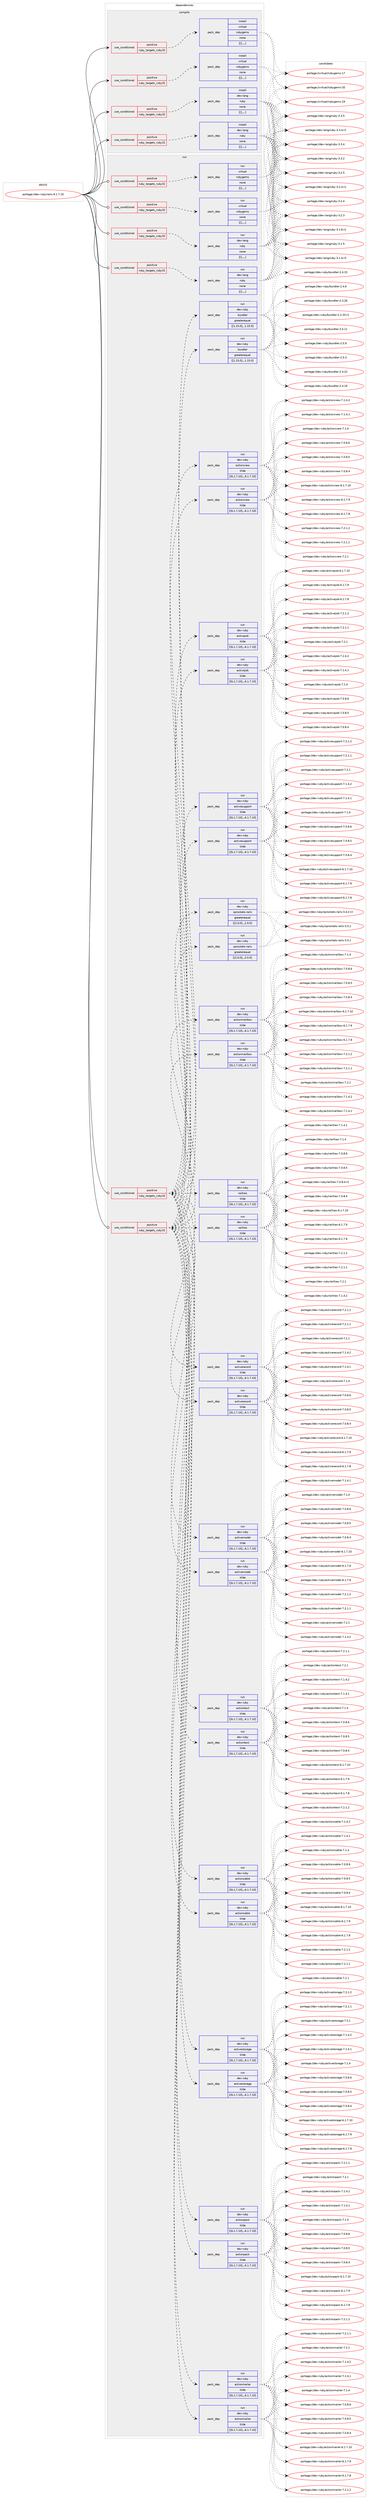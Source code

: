 digraph prolog {

# *************
# Graph options
# *************

newrank=true;
concentrate=true;
compound=true;
graph [rankdir=LR,fontname=Helvetica,fontsize=10,ranksep=1.5];#, ranksep=2.5, nodesep=0.2];
edge  [arrowhead=vee];
node  [fontname=Helvetica,fontsize=10];

# **********
# The ebuild
# **********

subgraph cluster_leftcol {
color=gray;
label=<<i>ebuild</i>>;
id [label="portage://dev-ruby/rails-6.1.7.10", color=red, width=4, href="../dev-ruby/rails-6.1.7.10.svg"];
}

# ****************
# The dependencies
# ****************

subgraph cluster_midcol {
color=gray;
label=<<i>dependencies</i>>;
subgraph cluster_compile {
fillcolor="#eeeeee";
style=filled;
label=<<i>compile</i>>;
subgraph cond57508 {
dependency206609 [label=<<TABLE BORDER="0" CELLBORDER="1" CELLSPACING="0" CELLPADDING="4"><TR><TD ROWSPAN="3" CELLPADDING="10">use_conditional</TD></TR><TR><TD>positive</TD></TR><TR><TD>ruby_targets_ruby31</TD></TR></TABLE>>, shape=none, color=red];
subgraph pack147657 {
dependency206634 [label=<<TABLE BORDER="0" CELLBORDER="1" CELLSPACING="0" CELLPADDING="4" WIDTH="220"><TR><TD ROWSPAN="6" CELLPADDING="30">pack_dep</TD></TR><TR><TD WIDTH="110">install</TD></TR><TR><TD>dev-lang</TD></TR><TR><TD>ruby</TD></TR><TR><TD>none</TD></TR><TR><TD>[[],,,,]</TD></TR></TABLE>>, shape=none, color=blue];
}
dependency206609:e -> dependency206634:w [weight=20,style="dashed",arrowhead="vee"];
}
id:e -> dependency206609:w [weight=20,style="solid",arrowhead="vee"];
subgraph cond57542 {
dependency206732 [label=<<TABLE BORDER="0" CELLBORDER="1" CELLSPACING="0" CELLPADDING="4"><TR><TD ROWSPAN="3" CELLPADDING="10">use_conditional</TD></TR><TR><TD>positive</TD></TR><TR><TD>ruby_targets_ruby31</TD></TR></TABLE>>, shape=none, color=red];
subgraph pack147748 {
dependency206810 [label=<<TABLE BORDER="0" CELLBORDER="1" CELLSPACING="0" CELLPADDING="4" WIDTH="220"><TR><TD ROWSPAN="6" CELLPADDING="30">pack_dep</TD></TR><TR><TD WIDTH="110">install</TD></TR><TR><TD>virtual</TD></TR><TR><TD>rubygems</TD></TR><TR><TD>none</TD></TR><TR><TD>[[],,,,]</TD></TR></TABLE>>, shape=none, color=blue];
}
dependency206732:e -> dependency206810:w [weight=20,style="dashed",arrowhead="vee"];
}
id:e -> dependency206732:w [weight=20,style="solid",arrowhead="vee"];
subgraph cond57610 {
dependency206833 [label=<<TABLE BORDER="0" CELLBORDER="1" CELLSPACING="0" CELLPADDING="4"><TR><TD ROWSPAN="3" CELLPADDING="10">use_conditional</TD></TR><TR><TD>positive</TD></TR><TR><TD>ruby_targets_ruby32</TD></TR></TABLE>>, shape=none, color=red];
subgraph pack147777 {
dependency206895 [label=<<TABLE BORDER="0" CELLBORDER="1" CELLSPACING="0" CELLPADDING="4" WIDTH="220"><TR><TD ROWSPAN="6" CELLPADDING="30">pack_dep</TD></TR><TR><TD WIDTH="110">install</TD></TR><TR><TD>dev-lang</TD></TR><TR><TD>ruby</TD></TR><TR><TD>none</TD></TR><TR><TD>[[],,,,]</TD></TR></TABLE>>, shape=none, color=blue];
}
dependency206833:e -> dependency206895:w [weight=20,style="dashed",arrowhead="vee"];
}
id:e -> dependency206833:w [weight=20,style="solid",arrowhead="vee"];
subgraph cond57660 {
dependency206958 [label=<<TABLE BORDER="0" CELLBORDER="1" CELLSPACING="0" CELLPADDING="4"><TR><TD ROWSPAN="3" CELLPADDING="10">use_conditional</TD></TR><TR><TD>positive</TD></TR><TR><TD>ruby_targets_ruby32</TD></TR></TABLE>>, shape=none, color=red];
subgraph pack147844 {
dependency206962 [label=<<TABLE BORDER="0" CELLBORDER="1" CELLSPACING="0" CELLPADDING="4" WIDTH="220"><TR><TD ROWSPAN="6" CELLPADDING="30">pack_dep</TD></TR><TR><TD WIDTH="110">install</TD></TR><TR><TD>virtual</TD></TR><TR><TD>rubygems</TD></TR><TR><TD>none</TD></TR><TR><TD>[[],,,,]</TD></TR></TABLE>>, shape=none, color=blue];
}
dependency206958:e -> dependency206962:w [weight=20,style="dashed",arrowhead="vee"];
}
id:e -> dependency206958:w [weight=20,style="solid",arrowhead="vee"];
}
subgraph cluster_compileandrun {
fillcolor="#eeeeee";
style=filled;
label=<<i>compile and run</i>>;
}
subgraph cluster_run {
fillcolor="#eeeeee";
style=filled;
label=<<i>run</i>>;
subgraph cond57679 {
dependency206992 [label=<<TABLE BORDER="0" CELLBORDER="1" CELLSPACING="0" CELLPADDING="4"><TR><TD ROWSPAN="3" CELLPADDING="10">use_conditional</TD></TR><TR><TD>positive</TD></TR><TR><TD>ruby_targets_ruby31</TD></TR></TABLE>>, shape=none, color=red];
subgraph pack147895 {
dependency207102 [label=<<TABLE BORDER="0" CELLBORDER="1" CELLSPACING="0" CELLPADDING="4" WIDTH="220"><TR><TD ROWSPAN="6" CELLPADDING="30">pack_dep</TD></TR><TR><TD WIDTH="110">run</TD></TR><TR><TD>dev-lang</TD></TR><TR><TD>ruby</TD></TR><TR><TD>none</TD></TR><TR><TD>[[],,,,]</TD></TR></TABLE>>, shape=none, color=blue];
}
dependency206992:e -> dependency207102:w [weight=20,style="dashed",arrowhead="vee"];
}
id:e -> dependency206992:w [weight=20,style="solid",arrowhead="odot"];
subgraph cond57736 {
dependency207185 [label=<<TABLE BORDER="0" CELLBORDER="1" CELLSPACING="0" CELLPADDING="4"><TR><TD ROWSPAN="3" CELLPADDING="10">use_conditional</TD></TR><TR><TD>positive</TD></TR><TR><TD>ruby_targets_ruby31</TD></TR></TABLE>>, shape=none, color=red];
subgraph pack147988 {
dependency207224 [label=<<TABLE BORDER="0" CELLBORDER="1" CELLSPACING="0" CELLPADDING="4" WIDTH="220"><TR><TD ROWSPAN="6" CELLPADDING="30">pack_dep</TD></TR><TR><TD WIDTH="110">run</TD></TR><TR><TD>dev-ruby</TD></TR><TR><TD>actioncable</TD></TR><TR><TD>tilde</TD></TR><TR><TD>[[6,1,7,10],,,6.1.7.10]</TD></TR></TABLE>>, shape=none, color=blue];
}
dependency207185:e -> dependency207224:w [weight=20,style="dashed",arrowhead="vee"];
subgraph pack148072 {
dependency207335 [label=<<TABLE BORDER="0" CELLBORDER="1" CELLSPACING="0" CELLPADDING="4" WIDTH="220"><TR><TD ROWSPAN="6" CELLPADDING="30">pack_dep</TD></TR><TR><TD WIDTH="110">run</TD></TR><TR><TD>dev-ruby</TD></TR><TR><TD>actionmailbox</TD></TR><TR><TD>tilde</TD></TR><TR><TD>[[6,1,7,10],,,6.1.7.10]</TD></TR></TABLE>>, shape=none, color=blue];
}
dependency207185:e -> dependency207335:w [weight=20,style="dashed",arrowhead="vee"];
subgraph pack148099 {
dependency207377 [label=<<TABLE BORDER="0" CELLBORDER="1" CELLSPACING="0" CELLPADDING="4" WIDTH="220"><TR><TD ROWSPAN="6" CELLPADDING="30">pack_dep</TD></TR><TR><TD WIDTH="110">run</TD></TR><TR><TD>dev-ruby</TD></TR><TR><TD>actionmailer</TD></TR><TR><TD>tilde</TD></TR><TR><TD>[[6,1,7,10],,,6.1.7.10]</TD></TR></TABLE>>, shape=none, color=blue];
}
dependency207185:e -> dependency207377:w [weight=20,style="dashed",arrowhead="vee"];
subgraph pack148130 {
dependency207422 [label=<<TABLE BORDER="0" CELLBORDER="1" CELLSPACING="0" CELLPADDING="4" WIDTH="220"><TR><TD ROWSPAN="6" CELLPADDING="30">pack_dep</TD></TR><TR><TD WIDTH="110">run</TD></TR><TR><TD>dev-ruby</TD></TR><TR><TD>actionpack</TD></TR><TR><TD>tilde</TD></TR><TR><TD>[[6,1,7,10],,,6.1.7.10]</TD></TR></TABLE>>, shape=none, color=blue];
}
dependency207185:e -> dependency207422:w [weight=20,style="dashed",arrowhead="vee"];
subgraph pack148169 {
dependency207505 [label=<<TABLE BORDER="0" CELLBORDER="1" CELLSPACING="0" CELLPADDING="4" WIDTH="220"><TR><TD ROWSPAN="6" CELLPADDING="30">pack_dep</TD></TR><TR><TD WIDTH="110">run</TD></TR><TR><TD>dev-ruby</TD></TR><TR><TD>actiontext</TD></TR><TR><TD>tilde</TD></TR><TR><TD>[[6,1,7,10],,,6.1.7.10]</TD></TR></TABLE>>, shape=none, color=blue];
}
dependency207185:e -> dependency207505:w [weight=20,style="dashed",arrowhead="vee"];
subgraph pack148191 {
dependency207545 [label=<<TABLE BORDER="0" CELLBORDER="1" CELLSPACING="0" CELLPADDING="4" WIDTH="220"><TR><TD ROWSPAN="6" CELLPADDING="30">pack_dep</TD></TR><TR><TD WIDTH="110">run</TD></TR><TR><TD>dev-ruby</TD></TR><TR><TD>actionview</TD></TR><TR><TD>tilde</TD></TR><TR><TD>[[6,1,7,10],,,6.1.7.10]</TD></TR></TABLE>>, shape=none, color=blue];
}
dependency207185:e -> dependency207545:w [weight=20,style="dashed",arrowhead="vee"];
subgraph pack148227 {
dependency207568 [label=<<TABLE BORDER="0" CELLBORDER="1" CELLSPACING="0" CELLPADDING="4" WIDTH="220"><TR><TD ROWSPAN="6" CELLPADDING="30">pack_dep</TD></TR><TR><TD WIDTH="110">run</TD></TR><TR><TD>dev-ruby</TD></TR><TR><TD>activejob</TD></TR><TR><TD>tilde</TD></TR><TR><TD>[[6,1,7,10],,,6.1.7.10]</TD></TR></TABLE>>, shape=none, color=blue];
}
dependency207185:e -> dependency207568:w [weight=20,style="dashed",arrowhead="vee"];
subgraph pack148258 {
dependency207634 [label=<<TABLE BORDER="0" CELLBORDER="1" CELLSPACING="0" CELLPADDING="4" WIDTH="220"><TR><TD ROWSPAN="6" CELLPADDING="30">pack_dep</TD></TR><TR><TD WIDTH="110">run</TD></TR><TR><TD>dev-ruby</TD></TR><TR><TD>activemodel</TD></TR><TR><TD>tilde</TD></TR><TR><TD>[[6,1,7,10],,,6.1.7.10]</TD></TR></TABLE>>, shape=none, color=blue];
}
dependency207185:e -> dependency207634:w [weight=20,style="dashed",arrowhead="vee"];
subgraph pack148302 {
dependency207686 [label=<<TABLE BORDER="0" CELLBORDER="1" CELLSPACING="0" CELLPADDING="4" WIDTH="220"><TR><TD ROWSPAN="6" CELLPADDING="30">pack_dep</TD></TR><TR><TD WIDTH="110">run</TD></TR><TR><TD>dev-ruby</TD></TR><TR><TD>activerecord</TD></TR><TR><TD>tilde</TD></TR><TR><TD>[[6,1,7,10],,,6.1.7.10]</TD></TR></TABLE>>, shape=none, color=blue];
}
dependency207185:e -> dependency207686:w [weight=20,style="dashed",arrowhead="vee"];
subgraph pack148307 {
dependency207745 [label=<<TABLE BORDER="0" CELLBORDER="1" CELLSPACING="0" CELLPADDING="4" WIDTH="220"><TR><TD ROWSPAN="6" CELLPADDING="30">pack_dep</TD></TR><TR><TD WIDTH="110">run</TD></TR><TR><TD>dev-ruby</TD></TR><TR><TD>activestorage</TD></TR><TR><TD>tilde</TD></TR><TR><TD>[[6,1,7,10],,,6.1.7.10]</TD></TR></TABLE>>, shape=none, color=blue];
}
dependency207185:e -> dependency207745:w [weight=20,style="dashed",arrowhead="vee"];
subgraph pack148347 {
dependency207750 [label=<<TABLE BORDER="0" CELLBORDER="1" CELLSPACING="0" CELLPADDING="4" WIDTH="220"><TR><TD ROWSPAN="6" CELLPADDING="30">pack_dep</TD></TR><TR><TD WIDTH="110">run</TD></TR><TR><TD>dev-ruby</TD></TR><TR><TD>activesupport</TD></TR><TR><TD>tilde</TD></TR><TR><TD>[[6,1,7,10],,,6.1.7.10]</TD></TR></TABLE>>, shape=none, color=blue];
}
dependency207185:e -> dependency207750:w [weight=20,style="dashed",arrowhead="vee"];
subgraph pack148349 {
dependency207870 [label=<<TABLE BORDER="0" CELLBORDER="1" CELLSPACING="0" CELLPADDING="4" WIDTH="220"><TR><TD ROWSPAN="6" CELLPADDING="30">pack_dep</TD></TR><TR><TD WIDTH="110">run</TD></TR><TR><TD>dev-ruby</TD></TR><TR><TD>railties</TD></TR><TR><TD>tilde</TD></TR><TR><TD>[[6,1,7,10],,,6.1.7.10]</TD></TR></TABLE>>, shape=none, color=blue];
}
dependency207185:e -> dependency207870:w [weight=20,style="dashed",arrowhead="vee"];
subgraph pack148430 {
dependency207920 [label=<<TABLE BORDER="0" CELLBORDER="1" CELLSPACING="0" CELLPADDING="4" WIDTH="220"><TR><TD ROWSPAN="6" CELLPADDING="30">pack_dep</TD></TR><TR><TD WIDTH="110">run</TD></TR><TR><TD>dev-ruby</TD></TR><TR><TD>bundler</TD></TR><TR><TD>greaterequal</TD></TR><TR><TD>[[1,15,0],,,1.15.0]</TD></TR></TABLE>>, shape=none, color=blue];
}
dependency207185:e -> dependency207920:w [weight=20,style="dashed",arrowhead="vee"];
subgraph pack148474 {
dependency207986 [label=<<TABLE BORDER="0" CELLBORDER="1" CELLSPACING="0" CELLPADDING="4" WIDTH="220"><TR><TD ROWSPAN="6" CELLPADDING="30">pack_dep</TD></TR><TR><TD WIDTH="110">run</TD></TR><TR><TD>dev-ruby</TD></TR><TR><TD>sprockets-rails</TD></TR><TR><TD>greaterequal</TD></TR><TR><TD>[[2,0,0],,,2.0.0]</TD></TR></TABLE>>, shape=none, color=blue];
}
dependency207185:e -> dependency207986:w [weight=20,style="dashed",arrowhead="vee"];
}
id:e -> dependency207185:w [weight=20,style="solid",arrowhead="odot"];
subgraph cond58060 {
dependency208036 [label=<<TABLE BORDER="0" CELLBORDER="1" CELLSPACING="0" CELLPADDING="4"><TR><TD ROWSPAN="3" CELLPADDING="10">use_conditional</TD></TR><TR><TD>positive</TD></TR><TR><TD>ruby_targets_ruby31</TD></TR></TABLE>>, shape=none, color=red];
subgraph pack148551 {
dependency208065 [label=<<TABLE BORDER="0" CELLBORDER="1" CELLSPACING="0" CELLPADDING="4" WIDTH="220"><TR><TD ROWSPAN="6" CELLPADDING="30">pack_dep</TD></TR><TR><TD WIDTH="110">run</TD></TR><TR><TD>virtual</TD></TR><TR><TD>rubygems</TD></TR><TR><TD>none</TD></TR><TR><TD>[[],,,,]</TD></TR></TABLE>>, shape=none, color=blue];
}
dependency208036:e -> dependency208065:w [weight=20,style="dashed",arrowhead="vee"];
}
id:e -> dependency208036:w [weight=20,style="solid",arrowhead="odot"];
subgraph cond58072 {
dependency208090 [label=<<TABLE BORDER="0" CELLBORDER="1" CELLSPACING="0" CELLPADDING="4"><TR><TD ROWSPAN="3" CELLPADDING="10">use_conditional</TD></TR><TR><TD>positive</TD></TR><TR><TD>ruby_targets_ruby32</TD></TR></TABLE>>, shape=none, color=red];
subgraph pack148594 {
dependency208165 [label=<<TABLE BORDER="0" CELLBORDER="1" CELLSPACING="0" CELLPADDING="4" WIDTH="220"><TR><TD ROWSPAN="6" CELLPADDING="30">pack_dep</TD></TR><TR><TD WIDTH="110">run</TD></TR><TR><TD>dev-lang</TD></TR><TR><TD>ruby</TD></TR><TR><TD>none</TD></TR><TR><TD>[[],,,,]</TD></TR></TABLE>>, shape=none, color=blue];
}
dependency208090:e -> dependency208165:w [weight=20,style="dashed",arrowhead="vee"];
}
id:e -> dependency208090:w [weight=20,style="solid",arrowhead="odot"];
subgraph cond58105 {
dependency208227 [label=<<TABLE BORDER="0" CELLBORDER="1" CELLSPACING="0" CELLPADDING="4"><TR><TD ROWSPAN="3" CELLPADDING="10">use_conditional</TD></TR><TR><TD>positive</TD></TR><TR><TD>ruby_targets_ruby32</TD></TR></TABLE>>, shape=none, color=red];
subgraph pack148672 {
dependency208252 [label=<<TABLE BORDER="0" CELLBORDER="1" CELLSPACING="0" CELLPADDING="4" WIDTH="220"><TR><TD ROWSPAN="6" CELLPADDING="30">pack_dep</TD></TR><TR><TD WIDTH="110">run</TD></TR><TR><TD>dev-ruby</TD></TR><TR><TD>actioncable</TD></TR><TR><TD>tilde</TD></TR><TR><TD>[[6,1,7,10],,,6.1.7.10]</TD></TR></TABLE>>, shape=none, color=blue];
}
dependency208227:e -> dependency208252:w [weight=20,style="dashed",arrowhead="vee"];
subgraph pack148790 {
dependency208435 [label=<<TABLE BORDER="0" CELLBORDER="1" CELLSPACING="0" CELLPADDING="4" WIDTH="220"><TR><TD ROWSPAN="6" CELLPADDING="30">pack_dep</TD></TR><TR><TD WIDTH="110">run</TD></TR><TR><TD>dev-ruby</TD></TR><TR><TD>actionmailbox</TD></TR><TR><TD>tilde</TD></TR><TR><TD>[[6,1,7,10],,,6.1.7.10]</TD></TR></TABLE>>, shape=none, color=blue];
}
dependency208227:e -> dependency208435:w [weight=20,style="dashed",arrowhead="vee"];
subgraph pack148846 {
dependency208569 [label=<<TABLE BORDER="0" CELLBORDER="1" CELLSPACING="0" CELLPADDING="4" WIDTH="220"><TR><TD ROWSPAN="6" CELLPADDING="30">pack_dep</TD></TR><TR><TD WIDTH="110">run</TD></TR><TR><TD>dev-ruby</TD></TR><TR><TD>actionmailer</TD></TR><TR><TD>tilde</TD></TR><TR><TD>[[6,1,7,10],,,6.1.7.10]</TD></TR></TABLE>>, shape=none, color=blue];
}
dependency208227:e -> dependency208569:w [weight=20,style="dashed",arrowhead="vee"];
subgraph pack148880 {
dependency208575 [label=<<TABLE BORDER="0" CELLBORDER="1" CELLSPACING="0" CELLPADDING="4" WIDTH="220"><TR><TD ROWSPAN="6" CELLPADDING="30">pack_dep</TD></TR><TR><TD WIDTH="110">run</TD></TR><TR><TD>dev-ruby</TD></TR><TR><TD>actionpack</TD></TR><TR><TD>tilde</TD></TR><TR><TD>[[6,1,7,10],,,6.1.7.10]</TD></TR></TABLE>>, shape=none, color=blue];
}
dependency208227:e -> dependency208575:w [weight=20,style="dashed",arrowhead="vee"];
subgraph pack148902 {
dependency208661 [label=<<TABLE BORDER="0" CELLBORDER="1" CELLSPACING="0" CELLPADDING="4" WIDTH="220"><TR><TD ROWSPAN="6" CELLPADDING="30">pack_dep</TD></TR><TR><TD WIDTH="110">run</TD></TR><TR><TD>dev-ruby</TD></TR><TR><TD>actiontext</TD></TR><TR><TD>tilde</TD></TR><TR><TD>[[6,1,7,10],,,6.1.7.10]</TD></TR></TABLE>>, shape=none, color=blue];
}
dependency208227:e -> dependency208661:w [weight=20,style="dashed",arrowhead="vee"];
subgraph pack148961 {
dependency208709 [label=<<TABLE BORDER="0" CELLBORDER="1" CELLSPACING="0" CELLPADDING="4" WIDTH="220"><TR><TD ROWSPAN="6" CELLPADDING="30">pack_dep</TD></TR><TR><TD WIDTH="110">run</TD></TR><TR><TD>dev-ruby</TD></TR><TR><TD>actionview</TD></TR><TR><TD>tilde</TD></TR><TR><TD>[[6,1,7,10],,,6.1.7.10]</TD></TR></TABLE>>, shape=none, color=blue];
}
dependency208227:e -> dependency208709:w [weight=20,style="dashed",arrowhead="vee"];
subgraph pack148963 {
dependency208729 [label=<<TABLE BORDER="0" CELLBORDER="1" CELLSPACING="0" CELLPADDING="4" WIDTH="220"><TR><TD ROWSPAN="6" CELLPADDING="30">pack_dep</TD></TR><TR><TD WIDTH="110">run</TD></TR><TR><TD>dev-ruby</TD></TR><TR><TD>activejob</TD></TR><TR><TD>tilde</TD></TR><TR><TD>[[6,1,7,10],,,6.1.7.10]</TD></TR></TABLE>>, shape=none, color=blue];
}
dependency208227:e -> dependency208729:w [weight=20,style="dashed",arrowhead="vee"];
subgraph pack148994 {
dependency208792 [label=<<TABLE BORDER="0" CELLBORDER="1" CELLSPACING="0" CELLPADDING="4" WIDTH="220"><TR><TD ROWSPAN="6" CELLPADDING="30">pack_dep</TD></TR><TR><TD WIDTH="110">run</TD></TR><TR><TD>dev-ruby</TD></TR><TR><TD>activemodel</TD></TR><TR><TD>tilde</TD></TR><TR><TD>[[6,1,7,10],,,6.1.7.10]</TD></TR></TABLE>>, shape=none, color=blue];
}
dependency208227:e -> dependency208792:w [weight=20,style="dashed",arrowhead="vee"];
subgraph pack149026 {
dependency208839 [label=<<TABLE BORDER="0" CELLBORDER="1" CELLSPACING="0" CELLPADDING="4" WIDTH="220"><TR><TD ROWSPAN="6" CELLPADDING="30">pack_dep</TD></TR><TR><TD WIDTH="110">run</TD></TR><TR><TD>dev-ruby</TD></TR><TR><TD>activerecord</TD></TR><TR><TD>tilde</TD></TR><TR><TD>[[6,1,7,10],,,6.1.7.10]</TD></TR></TABLE>>, shape=none, color=blue];
}
dependency208227:e -> dependency208839:w [weight=20,style="dashed",arrowhead="vee"];
subgraph pack149053 {
dependency208855 [label=<<TABLE BORDER="0" CELLBORDER="1" CELLSPACING="0" CELLPADDING="4" WIDTH="220"><TR><TD ROWSPAN="6" CELLPADDING="30">pack_dep</TD></TR><TR><TD WIDTH="110">run</TD></TR><TR><TD>dev-ruby</TD></TR><TR><TD>activestorage</TD></TR><TR><TD>tilde</TD></TR><TR><TD>[[6,1,7,10],,,6.1.7.10]</TD></TR></TABLE>>, shape=none, color=blue];
}
dependency208227:e -> dependency208855:w [weight=20,style="dashed",arrowhead="vee"];
subgraph pack149073 {
dependency208894 [label=<<TABLE BORDER="0" CELLBORDER="1" CELLSPACING="0" CELLPADDING="4" WIDTH="220"><TR><TD ROWSPAN="6" CELLPADDING="30">pack_dep</TD></TR><TR><TD WIDTH="110">run</TD></TR><TR><TD>dev-ruby</TD></TR><TR><TD>activesupport</TD></TR><TR><TD>tilde</TD></TR><TR><TD>[[6,1,7,10],,,6.1.7.10]</TD></TR></TABLE>>, shape=none, color=blue];
}
dependency208227:e -> dependency208894:w [weight=20,style="dashed",arrowhead="vee"];
subgraph pack149078 {
dependency209011 [label=<<TABLE BORDER="0" CELLBORDER="1" CELLSPACING="0" CELLPADDING="4" WIDTH="220"><TR><TD ROWSPAN="6" CELLPADDING="30">pack_dep</TD></TR><TR><TD WIDTH="110">run</TD></TR><TR><TD>dev-ruby</TD></TR><TR><TD>railties</TD></TR><TR><TD>tilde</TD></TR><TR><TD>[[6,1,7,10],,,6.1.7.10]</TD></TR></TABLE>>, shape=none, color=blue];
}
dependency208227:e -> dependency209011:w [weight=20,style="dashed",arrowhead="vee"];
subgraph pack149146 {
dependency209016 [label=<<TABLE BORDER="0" CELLBORDER="1" CELLSPACING="0" CELLPADDING="4" WIDTH="220"><TR><TD ROWSPAN="6" CELLPADDING="30">pack_dep</TD></TR><TR><TD WIDTH="110">run</TD></TR><TR><TD>dev-ruby</TD></TR><TR><TD>bundler</TD></TR><TR><TD>greaterequal</TD></TR><TR><TD>[[1,15,0],,,1.15.0]</TD></TR></TABLE>>, shape=none, color=blue];
}
dependency208227:e -> dependency209016:w [weight=20,style="dashed",arrowhead="vee"];
subgraph pack149165 {
dependency209049 [label=<<TABLE BORDER="0" CELLBORDER="1" CELLSPACING="0" CELLPADDING="4" WIDTH="220"><TR><TD ROWSPAN="6" CELLPADDING="30">pack_dep</TD></TR><TR><TD WIDTH="110">run</TD></TR><TR><TD>dev-ruby</TD></TR><TR><TD>sprockets-rails</TD></TR><TR><TD>greaterequal</TD></TR><TR><TD>[[2,0,0],,,2.0.0]</TD></TR></TABLE>>, shape=none, color=blue];
}
dependency208227:e -> dependency209049:w [weight=20,style="dashed",arrowhead="vee"];
}
id:e -> dependency208227:w [weight=20,style="solid",arrowhead="odot"];
subgraph cond58436 {
dependency209111 [label=<<TABLE BORDER="0" CELLBORDER="1" CELLSPACING="0" CELLPADDING="4"><TR><TD ROWSPAN="3" CELLPADDING="10">use_conditional</TD></TR><TR><TD>positive</TD></TR><TR><TD>ruby_targets_ruby32</TD></TR></TABLE>>, shape=none, color=red];
subgraph pack149203 {
dependency209114 [label=<<TABLE BORDER="0" CELLBORDER="1" CELLSPACING="0" CELLPADDING="4" WIDTH="220"><TR><TD ROWSPAN="6" CELLPADDING="30">pack_dep</TD></TR><TR><TD WIDTH="110">run</TD></TR><TR><TD>virtual</TD></TR><TR><TD>rubygems</TD></TR><TR><TD>none</TD></TR><TR><TD>[[],,,,]</TD></TR></TABLE>>, shape=none, color=blue];
}
dependency209111:e -> dependency209114:w [weight=20,style="dashed",arrowhead="vee"];
}
id:e -> dependency209111:w [weight=20,style="solid",arrowhead="odot"];
}
}

# **************
# The candidates
# **************

subgraph cluster_choices {
rank=same;
color=gray;
label=<<i>candidates</i>>;

subgraph choice148465 {
color=black;
nodesep=1;
choice10010111845108971101034711411798121455146514653 [label="portage://dev-lang/ruby-3.3.5", color=red, width=4,href="../dev-lang/ruby-3.3.5.svg"];
choice100101118451089711010347114117981214551465146524511449 [label="portage://dev-lang/ruby-3.3.4-r1", color=red, width=4,href="../dev-lang/ruby-3.3.4-r1.svg"];
choice10010111845108971101034711411798121455146514652 [label="portage://dev-lang/ruby-3.3.4", color=red, width=4,href="../dev-lang/ruby-3.3.4.svg"];
choice10010111845108971101034711411798121455146514650 [label="portage://dev-lang/ruby-3.3.2", color=red, width=4,href="../dev-lang/ruby-3.3.2.svg"];
choice10010111845108971101034711411798121455146504653 [label="portage://dev-lang/ruby-3.2.5", color=red, width=4,href="../dev-lang/ruby-3.2.5.svg"];
choice100101118451089711010347114117981214551465046524511449 [label="portage://dev-lang/ruby-3.2.4-r1", color=red, width=4,href="../dev-lang/ruby-3.2.4-r1.svg"];
choice10010111845108971101034711411798121455146504652 [label="portage://dev-lang/ruby-3.2.4", color=red, width=4,href="../dev-lang/ruby-3.2.4.svg"];
choice10010111845108971101034711411798121455146504651 [label="portage://dev-lang/ruby-3.2.3", color=red, width=4,href="../dev-lang/ruby-3.2.3.svg"];
choice100101118451089711010347114117981214551464946544511449 [label="portage://dev-lang/ruby-3.1.6-r1", color=red, width=4,href="../dev-lang/ruby-3.1.6-r1.svg"];
choice10010111845108971101034711411798121455146494653 [label="portage://dev-lang/ruby-3.1.5", color=red, width=4,href="../dev-lang/ruby-3.1.5.svg"];
choice100101118451089711010347114117981214551464946524511451 [label="portage://dev-lang/ruby-3.1.4-r3", color=red, width=4,href="../dev-lang/ruby-3.1.4-r3.svg"];
dependency206634:e -> choice10010111845108971101034711411798121455146514653:w [style=dotted,weight="100"];
dependency206634:e -> choice100101118451089711010347114117981214551465146524511449:w [style=dotted,weight="100"];
dependency206634:e -> choice10010111845108971101034711411798121455146514652:w [style=dotted,weight="100"];
dependency206634:e -> choice10010111845108971101034711411798121455146514650:w [style=dotted,weight="100"];
dependency206634:e -> choice10010111845108971101034711411798121455146504653:w [style=dotted,weight="100"];
dependency206634:e -> choice100101118451089711010347114117981214551465046524511449:w [style=dotted,weight="100"];
dependency206634:e -> choice10010111845108971101034711411798121455146504652:w [style=dotted,weight="100"];
dependency206634:e -> choice10010111845108971101034711411798121455146504651:w [style=dotted,weight="100"];
dependency206634:e -> choice100101118451089711010347114117981214551464946544511449:w [style=dotted,weight="100"];
dependency206634:e -> choice10010111845108971101034711411798121455146494653:w [style=dotted,weight="100"];
dependency206634:e -> choice100101118451089711010347114117981214551464946524511451:w [style=dotted,weight="100"];
}
subgraph choice148476 {
color=black;
nodesep=1;
choice118105114116117971084711411798121103101109115455048 [label="portage://virtual/rubygems-20", color=red, width=4,href="../virtual/rubygems-20.svg"];
choice118105114116117971084711411798121103101109115454957 [label="portage://virtual/rubygems-19", color=red, width=4,href="../virtual/rubygems-19.svg"];
choice118105114116117971084711411798121103101109115454955 [label="portage://virtual/rubygems-17", color=red, width=4,href="../virtual/rubygems-17.svg"];
dependency206810:e -> choice118105114116117971084711411798121103101109115455048:w [style=dotted,weight="100"];
dependency206810:e -> choice118105114116117971084711411798121103101109115454957:w [style=dotted,weight="100"];
dependency206810:e -> choice118105114116117971084711411798121103101109115454955:w [style=dotted,weight="100"];
}
subgraph choice148489 {
color=black;
nodesep=1;
choice10010111845108971101034711411798121455146514653 [label="portage://dev-lang/ruby-3.3.5", color=red, width=4,href="../dev-lang/ruby-3.3.5.svg"];
choice100101118451089711010347114117981214551465146524511449 [label="portage://dev-lang/ruby-3.3.4-r1", color=red, width=4,href="../dev-lang/ruby-3.3.4-r1.svg"];
choice10010111845108971101034711411798121455146514652 [label="portage://dev-lang/ruby-3.3.4", color=red, width=4,href="../dev-lang/ruby-3.3.4.svg"];
choice10010111845108971101034711411798121455146514650 [label="portage://dev-lang/ruby-3.3.2", color=red, width=4,href="../dev-lang/ruby-3.3.2.svg"];
choice10010111845108971101034711411798121455146504653 [label="portage://dev-lang/ruby-3.2.5", color=red, width=4,href="../dev-lang/ruby-3.2.5.svg"];
choice100101118451089711010347114117981214551465046524511449 [label="portage://dev-lang/ruby-3.2.4-r1", color=red, width=4,href="../dev-lang/ruby-3.2.4-r1.svg"];
choice10010111845108971101034711411798121455146504652 [label="portage://dev-lang/ruby-3.2.4", color=red, width=4,href="../dev-lang/ruby-3.2.4.svg"];
choice10010111845108971101034711411798121455146504651 [label="portage://dev-lang/ruby-3.2.3", color=red, width=4,href="../dev-lang/ruby-3.2.3.svg"];
choice100101118451089711010347114117981214551464946544511449 [label="portage://dev-lang/ruby-3.1.6-r1", color=red, width=4,href="../dev-lang/ruby-3.1.6-r1.svg"];
choice10010111845108971101034711411798121455146494653 [label="portage://dev-lang/ruby-3.1.5", color=red, width=4,href="../dev-lang/ruby-3.1.5.svg"];
choice100101118451089711010347114117981214551464946524511451 [label="portage://dev-lang/ruby-3.1.4-r3", color=red, width=4,href="../dev-lang/ruby-3.1.4-r3.svg"];
dependency206895:e -> choice10010111845108971101034711411798121455146514653:w [style=dotted,weight="100"];
dependency206895:e -> choice100101118451089711010347114117981214551465146524511449:w [style=dotted,weight="100"];
dependency206895:e -> choice10010111845108971101034711411798121455146514652:w [style=dotted,weight="100"];
dependency206895:e -> choice10010111845108971101034711411798121455146514650:w [style=dotted,weight="100"];
dependency206895:e -> choice10010111845108971101034711411798121455146504653:w [style=dotted,weight="100"];
dependency206895:e -> choice100101118451089711010347114117981214551465046524511449:w [style=dotted,weight="100"];
dependency206895:e -> choice10010111845108971101034711411798121455146504652:w [style=dotted,weight="100"];
dependency206895:e -> choice10010111845108971101034711411798121455146504651:w [style=dotted,weight="100"];
dependency206895:e -> choice100101118451089711010347114117981214551464946544511449:w [style=dotted,weight="100"];
dependency206895:e -> choice10010111845108971101034711411798121455146494653:w [style=dotted,weight="100"];
dependency206895:e -> choice100101118451089711010347114117981214551464946524511451:w [style=dotted,weight="100"];
}
subgraph choice148525 {
color=black;
nodesep=1;
choice118105114116117971084711411798121103101109115455048 [label="portage://virtual/rubygems-20", color=red, width=4,href="../virtual/rubygems-20.svg"];
choice118105114116117971084711411798121103101109115454957 [label="portage://virtual/rubygems-19", color=red, width=4,href="../virtual/rubygems-19.svg"];
choice118105114116117971084711411798121103101109115454955 [label="portage://virtual/rubygems-17", color=red, width=4,href="../virtual/rubygems-17.svg"];
dependency206962:e -> choice118105114116117971084711411798121103101109115455048:w [style=dotted,weight="100"];
dependency206962:e -> choice118105114116117971084711411798121103101109115454957:w [style=dotted,weight="100"];
dependency206962:e -> choice118105114116117971084711411798121103101109115454955:w [style=dotted,weight="100"];
}
subgraph choice148552 {
color=black;
nodesep=1;
choice10010111845108971101034711411798121455146514653 [label="portage://dev-lang/ruby-3.3.5", color=red, width=4,href="../dev-lang/ruby-3.3.5.svg"];
choice100101118451089711010347114117981214551465146524511449 [label="portage://dev-lang/ruby-3.3.4-r1", color=red, width=4,href="../dev-lang/ruby-3.3.4-r1.svg"];
choice10010111845108971101034711411798121455146514652 [label="portage://dev-lang/ruby-3.3.4", color=red, width=4,href="../dev-lang/ruby-3.3.4.svg"];
choice10010111845108971101034711411798121455146514650 [label="portage://dev-lang/ruby-3.3.2", color=red, width=4,href="../dev-lang/ruby-3.3.2.svg"];
choice10010111845108971101034711411798121455146504653 [label="portage://dev-lang/ruby-3.2.5", color=red, width=4,href="../dev-lang/ruby-3.2.5.svg"];
choice100101118451089711010347114117981214551465046524511449 [label="portage://dev-lang/ruby-3.2.4-r1", color=red, width=4,href="../dev-lang/ruby-3.2.4-r1.svg"];
choice10010111845108971101034711411798121455146504652 [label="portage://dev-lang/ruby-3.2.4", color=red, width=4,href="../dev-lang/ruby-3.2.4.svg"];
choice10010111845108971101034711411798121455146504651 [label="portage://dev-lang/ruby-3.2.3", color=red, width=4,href="../dev-lang/ruby-3.2.3.svg"];
choice100101118451089711010347114117981214551464946544511449 [label="portage://dev-lang/ruby-3.1.6-r1", color=red, width=4,href="../dev-lang/ruby-3.1.6-r1.svg"];
choice10010111845108971101034711411798121455146494653 [label="portage://dev-lang/ruby-3.1.5", color=red, width=4,href="../dev-lang/ruby-3.1.5.svg"];
choice100101118451089711010347114117981214551464946524511451 [label="portage://dev-lang/ruby-3.1.4-r3", color=red, width=4,href="../dev-lang/ruby-3.1.4-r3.svg"];
dependency207102:e -> choice10010111845108971101034711411798121455146514653:w [style=dotted,weight="100"];
dependency207102:e -> choice100101118451089711010347114117981214551465146524511449:w [style=dotted,weight="100"];
dependency207102:e -> choice10010111845108971101034711411798121455146514652:w [style=dotted,weight="100"];
dependency207102:e -> choice10010111845108971101034711411798121455146514650:w [style=dotted,weight="100"];
dependency207102:e -> choice10010111845108971101034711411798121455146504653:w [style=dotted,weight="100"];
dependency207102:e -> choice100101118451089711010347114117981214551465046524511449:w [style=dotted,weight="100"];
dependency207102:e -> choice10010111845108971101034711411798121455146504652:w [style=dotted,weight="100"];
dependency207102:e -> choice10010111845108971101034711411798121455146504651:w [style=dotted,weight="100"];
dependency207102:e -> choice100101118451089711010347114117981214551464946544511449:w [style=dotted,weight="100"];
dependency207102:e -> choice10010111845108971101034711411798121455146494653:w [style=dotted,weight="100"];
dependency207102:e -> choice100101118451089711010347114117981214551464946524511451:w [style=dotted,weight="100"];
}
subgraph choice148587 {
color=black;
nodesep=1;
choice10010111845114117981214797991161051111109997981081014555465046494650 [label="portage://dev-ruby/actioncable-7.2.1.2", color=red, width=4,href="../dev-ruby/actioncable-7.2.1.2.svg"];
choice10010111845114117981214797991161051111109997981081014555465046494649 [label="portage://dev-ruby/actioncable-7.2.1.1", color=red, width=4,href="../dev-ruby/actioncable-7.2.1.1.svg"];
choice1001011184511411798121479799116105111110999798108101455546504649 [label="portage://dev-ruby/actioncable-7.2.1", color=red, width=4,href="../dev-ruby/actioncable-7.2.1.svg"];
choice10010111845114117981214797991161051111109997981081014555464946524650 [label="portage://dev-ruby/actioncable-7.1.4.2", color=red, width=4,href="../dev-ruby/actioncable-7.1.4.2.svg"];
choice10010111845114117981214797991161051111109997981081014555464946524649 [label="portage://dev-ruby/actioncable-7.1.4.1", color=red, width=4,href="../dev-ruby/actioncable-7.1.4.1.svg"];
choice1001011184511411798121479799116105111110999798108101455546494652 [label="portage://dev-ruby/actioncable-7.1.4", color=red, width=4,href="../dev-ruby/actioncable-7.1.4.svg"];
choice10010111845114117981214797991161051111109997981081014555464846564654 [label="portage://dev-ruby/actioncable-7.0.8.6", color=red, width=4,href="../dev-ruby/actioncable-7.0.8.6.svg"];
choice10010111845114117981214797991161051111109997981081014555464846564653 [label="portage://dev-ruby/actioncable-7.0.8.5", color=red, width=4,href="../dev-ruby/actioncable-7.0.8.5.svg"];
choice10010111845114117981214797991161051111109997981081014555464846564652 [label="portage://dev-ruby/actioncable-7.0.8.4", color=red, width=4,href="../dev-ruby/actioncable-7.0.8.4.svg"];
choice1001011184511411798121479799116105111110999798108101455446494655464948 [label="portage://dev-ruby/actioncable-6.1.7.10", color=red, width=4,href="../dev-ruby/actioncable-6.1.7.10.svg"];
choice10010111845114117981214797991161051111109997981081014554464946554657 [label="portage://dev-ruby/actioncable-6.1.7.9", color=red, width=4,href="../dev-ruby/actioncable-6.1.7.9.svg"];
choice10010111845114117981214797991161051111109997981081014554464946554656 [label="portage://dev-ruby/actioncable-6.1.7.8", color=red, width=4,href="../dev-ruby/actioncable-6.1.7.8.svg"];
dependency207224:e -> choice10010111845114117981214797991161051111109997981081014555465046494650:w [style=dotted,weight="100"];
dependency207224:e -> choice10010111845114117981214797991161051111109997981081014555465046494649:w [style=dotted,weight="100"];
dependency207224:e -> choice1001011184511411798121479799116105111110999798108101455546504649:w [style=dotted,weight="100"];
dependency207224:e -> choice10010111845114117981214797991161051111109997981081014555464946524650:w [style=dotted,weight="100"];
dependency207224:e -> choice10010111845114117981214797991161051111109997981081014555464946524649:w [style=dotted,weight="100"];
dependency207224:e -> choice1001011184511411798121479799116105111110999798108101455546494652:w [style=dotted,weight="100"];
dependency207224:e -> choice10010111845114117981214797991161051111109997981081014555464846564654:w [style=dotted,weight="100"];
dependency207224:e -> choice10010111845114117981214797991161051111109997981081014555464846564653:w [style=dotted,weight="100"];
dependency207224:e -> choice10010111845114117981214797991161051111109997981081014555464846564652:w [style=dotted,weight="100"];
dependency207224:e -> choice1001011184511411798121479799116105111110999798108101455446494655464948:w [style=dotted,weight="100"];
dependency207224:e -> choice10010111845114117981214797991161051111109997981081014554464946554657:w [style=dotted,weight="100"];
dependency207224:e -> choice10010111845114117981214797991161051111109997981081014554464946554656:w [style=dotted,weight="100"];
}
subgraph choice148601 {
color=black;
nodesep=1;
choice100101118451141179812147979911610511111010997105108981111204555465046494650 [label="portage://dev-ruby/actionmailbox-7.2.1.2", color=red, width=4,href="../dev-ruby/actionmailbox-7.2.1.2.svg"];
choice100101118451141179812147979911610511111010997105108981111204555465046494649 [label="portage://dev-ruby/actionmailbox-7.2.1.1", color=red, width=4,href="../dev-ruby/actionmailbox-7.2.1.1.svg"];
choice10010111845114117981214797991161051111101099710510898111120455546504649 [label="portage://dev-ruby/actionmailbox-7.2.1", color=red, width=4,href="../dev-ruby/actionmailbox-7.2.1.svg"];
choice100101118451141179812147979911610511111010997105108981111204555464946524650 [label="portage://dev-ruby/actionmailbox-7.1.4.2", color=red, width=4,href="../dev-ruby/actionmailbox-7.1.4.2.svg"];
choice100101118451141179812147979911610511111010997105108981111204555464946524649 [label="portage://dev-ruby/actionmailbox-7.1.4.1", color=red, width=4,href="../dev-ruby/actionmailbox-7.1.4.1.svg"];
choice10010111845114117981214797991161051111101099710510898111120455546494652 [label="portage://dev-ruby/actionmailbox-7.1.4", color=red, width=4,href="../dev-ruby/actionmailbox-7.1.4.svg"];
choice100101118451141179812147979911610511111010997105108981111204555464846564654 [label="portage://dev-ruby/actionmailbox-7.0.8.6", color=red, width=4,href="../dev-ruby/actionmailbox-7.0.8.6.svg"];
choice100101118451141179812147979911610511111010997105108981111204555464846564653 [label="portage://dev-ruby/actionmailbox-7.0.8.5", color=red, width=4,href="../dev-ruby/actionmailbox-7.0.8.5.svg"];
choice100101118451141179812147979911610511111010997105108981111204555464846564652 [label="portage://dev-ruby/actionmailbox-7.0.8.4", color=red, width=4,href="../dev-ruby/actionmailbox-7.0.8.4.svg"];
choice10010111845114117981214797991161051111101099710510898111120455446494655464948 [label="portage://dev-ruby/actionmailbox-6.1.7.10", color=red, width=4,href="../dev-ruby/actionmailbox-6.1.7.10.svg"];
choice100101118451141179812147979911610511111010997105108981111204554464946554657 [label="portage://dev-ruby/actionmailbox-6.1.7.9", color=red, width=4,href="../dev-ruby/actionmailbox-6.1.7.9.svg"];
choice100101118451141179812147979911610511111010997105108981111204554464946554656 [label="portage://dev-ruby/actionmailbox-6.1.7.8", color=red, width=4,href="../dev-ruby/actionmailbox-6.1.7.8.svg"];
dependency207335:e -> choice100101118451141179812147979911610511111010997105108981111204555465046494650:w [style=dotted,weight="100"];
dependency207335:e -> choice100101118451141179812147979911610511111010997105108981111204555465046494649:w [style=dotted,weight="100"];
dependency207335:e -> choice10010111845114117981214797991161051111101099710510898111120455546504649:w [style=dotted,weight="100"];
dependency207335:e -> choice100101118451141179812147979911610511111010997105108981111204555464946524650:w [style=dotted,weight="100"];
dependency207335:e -> choice100101118451141179812147979911610511111010997105108981111204555464946524649:w [style=dotted,weight="100"];
dependency207335:e -> choice10010111845114117981214797991161051111101099710510898111120455546494652:w [style=dotted,weight="100"];
dependency207335:e -> choice100101118451141179812147979911610511111010997105108981111204555464846564654:w [style=dotted,weight="100"];
dependency207335:e -> choice100101118451141179812147979911610511111010997105108981111204555464846564653:w [style=dotted,weight="100"];
dependency207335:e -> choice100101118451141179812147979911610511111010997105108981111204555464846564652:w [style=dotted,weight="100"];
dependency207335:e -> choice10010111845114117981214797991161051111101099710510898111120455446494655464948:w [style=dotted,weight="100"];
dependency207335:e -> choice100101118451141179812147979911610511111010997105108981111204554464946554657:w [style=dotted,weight="100"];
dependency207335:e -> choice100101118451141179812147979911610511111010997105108981111204554464946554656:w [style=dotted,weight="100"];
}
subgraph choice148629 {
color=black;
nodesep=1;
choice1001011184511411798121479799116105111110109971051081011144555465046494650 [label="portage://dev-ruby/actionmailer-7.2.1.2", color=red, width=4,href="../dev-ruby/actionmailer-7.2.1.2.svg"];
choice1001011184511411798121479799116105111110109971051081011144555465046494649 [label="portage://dev-ruby/actionmailer-7.2.1.1", color=red, width=4,href="../dev-ruby/actionmailer-7.2.1.1.svg"];
choice100101118451141179812147979911610511111010997105108101114455546504649 [label="portage://dev-ruby/actionmailer-7.2.1", color=red, width=4,href="../dev-ruby/actionmailer-7.2.1.svg"];
choice1001011184511411798121479799116105111110109971051081011144555464946524650 [label="portage://dev-ruby/actionmailer-7.1.4.2", color=red, width=4,href="../dev-ruby/actionmailer-7.1.4.2.svg"];
choice1001011184511411798121479799116105111110109971051081011144555464946524649 [label="portage://dev-ruby/actionmailer-7.1.4.1", color=red, width=4,href="../dev-ruby/actionmailer-7.1.4.1.svg"];
choice100101118451141179812147979911610511111010997105108101114455546494652 [label="portage://dev-ruby/actionmailer-7.1.4", color=red, width=4,href="../dev-ruby/actionmailer-7.1.4.svg"];
choice1001011184511411798121479799116105111110109971051081011144555464846564654 [label="portage://dev-ruby/actionmailer-7.0.8.6", color=red, width=4,href="../dev-ruby/actionmailer-7.0.8.6.svg"];
choice1001011184511411798121479799116105111110109971051081011144555464846564653 [label="portage://dev-ruby/actionmailer-7.0.8.5", color=red, width=4,href="../dev-ruby/actionmailer-7.0.8.5.svg"];
choice1001011184511411798121479799116105111110109971051081011144555464846564652 [label="portage://dev-ruby/actionmailer-7.0.8.4", color=red, width=4,href="../dev-ruby/actionmailer-7.0.8.4.svg"];
choice100101118451141179812147979911610511111010997105108101114455446494655464948 [label="portage://dev-ruby/actionmailer-6.1.7.10", color=red, width=4,href="../dev-ruby/actionmailer-6.1.7.10.svg"];
choice1001011184511411798121479799116105111110109971051081011144554464946554657 [label="portage://dev-ruby/actionmailer-6.1.7.9", color=red, width=4,href="../dev-ruby/actionmailer-6.1.7.9.svg"];
choice1001011184511411798121479799116105111110109971051081011144554464946554656 [label="portage://dev-ruby/actionmailer-6.1.7.8", color=red, width=4,href="../dev-ruby/actionmailer-6.1.7.8.svg"];
dependency207377:e -> choice1001011184511411798121479799116105111110109971051081011144555465046494650:w [style=dotted,weight="100"];
dependency207377:e -> choice1001011184511411798121479799116105111110109971051081011144555465046494649:w [style=dotted,weight="100"];
dependency207377:e -> choice100101118451141179812147979911610511111010997105108101114455546504649:w [style=dotted,weight="100"];
dependency207377:e -> choice1001011184511411798121479799116105111110109971051081011144555464946524650:w [style=dotted,weight="100"];
dependency207377:e -> choice1001011184511411798121479799116105111110109971051081011144555464946524649:w [style=dotted,weight="100"];
dependency207377:e -> choice100101118451141179812147979911610511111010997105108101114455546494652:w [style=dotted,weight="100"];
dependency207377:e -> choice1001011184511411798121479799116105111110109971051081011144555464846564654:w [style=dotted,weight="100"];
dependency207377:e -> choice1001011184511411798121479799116105111110109971051081011144555464846564653:w [style=dotted,weight="100"];
dependency207377:e -> choice1001011184511411798121479799116105111110109971051081011144555464846564652:w [style=dotted,weight="100"];
dependency207377:e -> choice100101118451141179812147979911610511111010997105108101114455446494655464948:w [style=dotted,weight="100"];
dependency207377:e -> choice1001011184511411798121479799116105111110109971051081011144554464946554657:w [style=dotted,weight="100"];
dependency207377:e -> choice1001011184511411798121479799116105111110109971051081011144554464946554656:w [style=dotted,weight="100"];
}
subgraph choice148658 {
color=black;
nodesep=1;
choice100101118451141179812147979911610511111011297991074555465046494650 [label="portage://dev-ruby/actionpack-7.2.1.2", color=red, width=4,href="../dev-ruby/actionpack-7.2.1.2.svg"];
choice100101118451141179812147979911610511111011297991074555465046494649 [label="portage://dev-ruby/actionpack-7.2.1.1", color=red, width=4,href="../dev-ruby/actionpack-7.2.1.1.svg"];
choice10010111845114117981214797991161051111101129799107455546504649 [label="portage://dev-ruby/actionpack-7.2.1", color=red, width=4,href="../dev-ruby/actionpack-7.2.1.svg"];
choice100101118451141179812147979911610511111011297991074555464946524650 [label="portage://dev-ruby/actionpack-7.1.4.2", color=red, width=4,href="../dev-ruby/actionpack-7.1.4.2.svg"];
choice100101118451141179812147979911610511111011297991074555464946524649 [label="portage://dev-ruby/actionpack-7.1.4.1", color=red, width=4,href="../dev-ruby/actionpack-7.1.4.1.svg"];
choice10010111845114117981214797991161051111101129799107455546494652 [label="portage://dev-ruby/actionpack-7.1.4", color=red, width=4,href="../dev-ruby/actionpack-7.1.4.svg"];
choice100101118451141179812147979911610511111011297991074555464846564654 [label="portage://dev-ruby/actionpack-7.0.8.6", color=red, width=4,href="../dev-ruby/actionpack-7.0.8.6.svg"];
choice100101118451141179812147979911610511111011297991074555464846564653 [label="portage://dev-ruby/actionpack-7.0.8.5", color=red, width=4,href="../dev-ruby/actionpack-7.0.8.5.svg"];
choice100101118451141179812147979911610511111011297991074555464846564652 [label="portage://dev-ruby/actionpack-7.0.8.4", color=red, width=4,href="../dev-ruby/actionpack-7.0.8.4.svg"];
choice10010111845114117981214797991161051111101129799107455446494655464948 [label="portage://dev-ruby/actionpack-6.1.7.10", color=red, width=4,href="../dev-ruby/actionpack-6.1.7.10.svg"];
choice100101118451141179812147979911610511111011297991074554464946554657 [label="portage://dev-ruby/actionpack-6.1.7.9", color=red, width=4,href="../dev-ruby/actionpack-6.1.7.9.svg"];
choice100101118451141179812147979911610511111011297991074554464946554656 [label="portage://dev-ruby/actionpack-6.1.7.8", color=red, width=4,href="../dev-ruby/actionpack-6.1.7.8.svg"];
dependency207422:e -> choice100101118451141179812147979911610511111011297991074555465046494650:w [style=dotted,weight="100"];
dependency207422:e -> choice100101118451141179812147979911610511111011297991074555465046494649:w [style=dotted,weight="100"];
dependency207422:e -> choice10010111845114117981214797991161051111101129799107455546504649:w [style=dotted,weight="100"];
dependency207422:e -> choice100101118451141179812147979911610511111011297991074555464946524650:w [style=dotted,weight="100"];
dependency207422:e -> choice100101118451141179812147979911610511111011297991074555464946524649:w [style=dotted,weight="100"];
dependency207422:e -> choice10010111845114117981214797991161051111101129799107455546494652:w [style=dotted,weight="100"];
dependency207422:e -> choice100101118451141179812147979911610511111011297991074555464846564654:w [style=dotted,weight="100"];
dependency207422:e -> choice100101118451141179812147979911610511111011297991074555464846564653:w [style=dotted,weight="100"];
dependency207422:e -> choice100101118451141179812147979911610511111011297991074555464846564652:w [style=dotted,weight="100"];
dependency207422:e -> choice10010111845114117981214797991161051111101129799107455446494655464948:w [style=dotted,weight="100"];
dependency207422:e -> choice100101118451141179812147979911610511111011297991074554464946554657:w [style=dotted,weight="100"];
dependency207422:e -> choice100101118451141179812147979911610511111011297991074554464946554656:w [style=dotted,weight="100"];
}
subgraph choice148686 {
color=black;
nodesep=1;
choice10010111845114117981214797991161051111101161011201164555465046494650 [label="portage://dev-ruby/actiontext-7.2.1.2", color=red, width=4,href="../dev-ruby/actiontext-7.2.1.2.svg"];
choice10010111845114117981214797991161051111101161011201164555465046494649 [label="portage://dev-ruby/actiontext-7.2.1.1", color=red, width=4,href="../dev-ruby/actiontext-7.2.1.1.svg"];
choice1001011184511411798121479799116105111110116101120116455546504649 [label="portage://dev-ruby/actiontext-7.2.1", color=red, width=4,href="../dev-ruby/actiontext-7.2.1.svg"];
choice10010111845114117981214797991161051111101161011201164555464946524650 [label="portage://dev-ruby/actiontext-7.1.4.2", color=red, width=4,href="../dev-ruby/actiontext-7.1.4.2.svg"];
choice10010111845114117981214797991161051111101161011201164555464946524649 [label="portage://dev-ruby/actiontext-7.1.4.1", color=red, width=4,href="../dev-ruby/actiontext-7.1.4.1.svg"];
choice1001011184511411798121479799116105111110116101120116455546494652 [label="portage://dev-ruby/actiontext-7.1.4", color=red, width=4,href="../dev-ruby/actiontext-7.1.4.svg"];
choice10010111845114117981214797991161051111101161011201164555464846564654 [label="portage://dev-ruby/actiontext-7.0.8.6", color=red, width=4,href="../dev-ruby/actiontext-7.0.8.6.svg"];
choice10010111845114117981214797991161051111101161011201164555464846564653 [label="portage://dev-ruby/actiontext-7.0.8.5", color=red, width=4,href="../dev-ruby/actiontext-7.0.8.5.svg"];
choice10010111845114117981214797991161051111101161011201164555464846564652 [label="portage://dev-ruby/actiontext-7.0.8.4", color=red, width=4,href="../dev-ruby/actiontext-7.0.8.4.svg"];
choice1001011184511411798121479799116105111110116101120116455446494655464948 [label="portage://dev-ruby/actiontext-6.1.7.10", color=red, width=4,href="../dev-ruby/actiontext-6.1.7.10.svg"];
choice10010111845114117981214797991161051111101161011201164554464946554657 [label="portage://dev-ruby/actiontext-6.1.7.9", color=red, width=4,href="../dev-ruby/actiontext-6.1.7.9.svg"];
choice10010111845114117981214797991161051111101161011201164554464946554656 [label="portage://dev-ruby/actiontext-6.1.7.8", color=red, width=4,href="../dev-ruby/actiontext-6.1.7.8.svg"];
dependency207505:e -> choice10010111845114117981214797991161051111101161011201164555465046494650:w [style=dotted,weight="100"];
dependency207505:e -> choice10010111845114117981214797991161051111101161011201164555465046494649:w [style=dotted,weight="100"];
dependency207505:e -> choice1001011184511411798121479799116105111110116101120116455546504649:w [style=dotted,weight="100"];
dependency207505:e -> choice10010111845114117981214797991161051111101161011201164555464946524650:w [style=dotted,weight="100"];
dependency207505:e -> choice10010111845114117981214797991161051111101161011201164555464946524649:w [style=dotted,weight="100"];
dependency207505:e -> choice1001011184511411798121479799116105111110116101120116455546494652:w [style=dotted,weight="100"];
dependency207505:e -> choice10010111845114117981214797991161051111101161011201164555464846564654:w [style=dotted,weight="100"];
dependency207505:e -> choice10010111845114117981214797991161051111101161011201164555464846564653:w [style=dotted,weight="100"];
dependency207505:e -> choice10010111845114117981214797991161051111101161011201164555464846564652:w [style=dotted,weight="100"];
dependency207505:e -> choice1001011184511411798121479799116105111110116101120116455446494655464948:w [style=dotted,weight="100"];
dependency207505:e -> choice10010111845114117981214797991161051111101161011201164554464946554657:w [style=dotted,weight="100"];
dependency207505:e -> choice10010111845114117981214797991161051111101161011201164554464946554656:w [style=dotted,weight="100"];
}
subgraph choice148704 {
color=black;
nodesep=1;
choice10010111845114117981214797991161051111101181051011194555465046494650 [label="portage://dev-ruby/actionview-7.2.1.2", color=red, width=4,href="../dev-ruby/actionview-7.2.1.2.svg"];
choice10010111845114117981214797991161051111101181051011194555465046494649 [label="portage://dev-ruby/actionview-7.2.1.1", color=red, width=4,href="../dev-ruby/actionview-7.2.1.1.svg"];
choice1001011184511411798121479799116105111110118105101119455546504649 [label="portage://dev-ruby/actionview-7.2.1", color=red, width=4,href="../dev-ruby/actionview-7.2.1.svg"];
choice10010111845114117981214797991161051111101181051011194555464946524650 [label="portage://dev-ruby/actionview-7.1.4.2", color=red, width=4,href="../dev-ruby/actionview-7.1.4.2.svg"];
choice10010111845114117981214797991161051111101181051011194555464946524649 [label="portage://dev-ruby/actionview-7.1.4.1", color=red, width=4,href="../dev-ruby/actionview-7.1.4.1.svg"];
choice1001011184511411798121479799116105111110118105101119455546494652 [label="portage://dev-ruby/actionview-7.1.4", color=red, width=4,href="../dev-ruby/actionview-7.1.4.svg"];
choice10010111845114117981214797991161051111101181051011194555464846564654 [label="portage://dev-ruby/actionview-7.0.8.6", color=red, width=4,href="../dev-ruby/actionview-7.0.8.6.svg"];
choice10010111845114117981214797991161051111101181051011194555464846564653 [label="portage://dev-ruby/actionview-7.0.8.5", color=red, width=4,href="../dev-ruby/actionview-7.0.8.5.svg"];
choice10010111845114117981214797991161051111101181051011194555464846564652 [label="portage://dev-ruby/actionview-7.0.8.4", color=red, width=4,href="../dev-ruby/actionview-7.0.8.4.svg"];
choice1001011184511411798121479799116105111110118105101119455446494655464948 [label="portage://dev-ruby/actionview-6.1.7.10", color=red, width=4,href="../dev-ruby/actionview-6.1.7.10.svg"];
choice10010111845114117981214797991161051111101181051011194554464946554657 [label="portage://dev-ruby/actionview-6.1.7.9", color=red, width=4,href="../dev-ruby/actionview-6.1.7.9.svg"];
choice10010111845114117981214797991161051111101181051011194554464946554656 [label="portage://dev-ruby/actionview-6.1.7.8", color=red, width=4,href="../dev-ruby/actionview-6.1.7.8.svg"];
dependency207545:e -> choice10010111845114117981214797991161051111101181051011194555465046494650:w [style=dotted,weight="100"];
dependency207545:e -> choice10010111845114117981214797991161051111101181051011194555465046494649:w [style=dotted,weight="100"];
dependency207545:e -> choice1001011184511411798121479799116105111110118105101119455546504649:w [style=dotted,weight="100"];
dependency207545:e -> choice10010111845114117981214797991161051111101181051011194555464946524650:w [style=dotted,weight="100"];
dependency207545:e -> choice10010111845114117981214797991161051111101181051011194555464946524649:w [style=dotted,weight="100"];
dependency207545:e -> choice1001011184511411798121479799116105111110118105101119455546494652:w [style=dotted,weight="100"];
dependency207545:e -> choice10010111845114117981214797991161051111101181051011194555464846564654:w [style=dotted,weight="100"];
dependency207545:e -> choice10010111845114117981214797991161051111101181051011194555464846564653:w [style=dotted,weight="100"];
dependency207545:e -> choice10010111845114117981214797991161051111101181051011194555464846564652:w [style=dotted,weight="100"];
dependency207545:e -> choice1001011184511411798121479799116105111110118105101119455446494655464948:w [style=dotted,weight="100"];
dependency207545:e -> choice10010111845114117981214797991161051111101181051011194554464946554657:w [style=dotted,weight="100"];
dependency207545:e -> choice10010111845114117981214797991161051111101181051011194554464946554656:w [style=dotted,weight="100"];
}
subgraph choice148717 {
color=black;
nodesep=1;
choice1001011184511411798121479799116105118101106111984555465046494650 [label="portage://dev-ruby/activejob-7.2.1.2", color=red, width=4,href="../dev-ruby/activejob-7.2.1.2.svg"];
choice1001011184511411798121479799116105118101106111984555465046494649 [label="portage://dev-ruby/activejob-7.2.1.1", color=red, width=4,href="../dev-ruby/activejob-7.2.1.1.svg"];
choice100101118451141179812147979911610511810110611198455546504649 [label="portage://dev-ruby/activejob-7.2.1", color=red, width=4,href="../dev-ruby/activejob-7.2.1.svg"];
choice1001011184511411798121479799116105118101106111984555464946524650 [label="portage://dev-ruby/activejob-7.1.4.2", color=red, width=4,href="../dev-ruby/activejob-7.1.4.2.svg"];
choice1001011184511411798121479799116105118101106111984555464946524649 [label="portage://dev-ruby/activejob-7.1.4.1", color=red, width=4,href="../dev-ruby/activejob-7.1.4.1.svg"];
choice100101118451141179812147979911610511810110611198455546494652 [label="portage://dev-ruby/activejob-7.1.4", color=red, width=4,href="../dev-ruby/activejob-7.1.4.svg"];
choice1001011184511411798121479799116105118101106111984555464846564654 [label="portage://dev-ruby/activejob-7.0.8.6", color=red, width=4,href="../dev-ruby/activejob-7.0.8.6.svg"];
choice1001011184511411798121479799116105118101106111984555464846564653 [label="portage://dev-ruby/activejob-7.0.8.5", color=red, width=4,href="../dev-ruby/activejob-7.0.8.5.svg"];
choice1001011184511411798121479799116105118101106111984555464846564652 [label="portage://dev-ruby/activejob-7.0.8.4", color=red, width=4,href="../dev-ruby/activejob-7.0.8.4.svg"];
choice100101118451141179812147979911610511810110611198455446494655464948 [label="portage://dev-ruby/activejob-6.1.7.10", color=red, width=4,href="../dev-ruby/activejob-6.1.7.10.svg"];
choice1001011184511411798121479799116105118101106111984554464946554657 [label="portage://dev-ruby/activejob-6.1.7.9", color=red, width=4,href="../dev-ruby/activejob-6.1.7.9.svg"];
choice1001011184511411798121479799116105118101106111984554464946554656 [label="portage://dev-ruby/activejob-6.1.7.8", color=red, width=4,href="../dev-ruby/activejob-6.1.7.8.svg"];
dependency207568:e -> choice1001011184511411798121479799116105118101106111984555465046494650:w [style=dotted,weight="100"];
dependency207568:e -> choice1001011184511411798121479799116105118101106111984555465046494649:w [style=dotted,weight="100"];
dependency207568:e -> choice100101118451141179812147979911610511810110611198455546504649:w [style=dotted,weight="100"];
dependency207568:e -> choice1001011184511411798121479799116105118101106111984555464946524650:w [style=dotted,weight="100"];
dependency207568:e -> choice1001011184511411798121479799116105118101106111984555464946524649:w [style=dotted,weight="100"];
dependency207568:e -> choice100101118451141179812147979911610511810110611198455546494652:w [style=dotted,weight="100"];
dependency207568:e -> choice1001011184511411798121479799116105118101106111984555464846564654:w [style=dotted,weight="100"];
dependency207568:e -> choice1001011184511411798121479799116105118101106111984555464846564653:w [style=dotted,weight="100"];
dependency207568:e -> choice1001011184511411798121479799116105118101106111984555464846564652:w [style=dotted,weight="100"];
dependency207568:e -> choice100101118451141179812147979911610511810110611198455446494655464948:w [style=dotted,weight="100"];
dependency207568:e -> choice1001011184511411798121479799116105118101106111984554464946554657:w [style=dotted,weight="100"];
dependency207568:e -> choice1001011184511411798121479799116105118101106111984554464946554656:w [style=dotted,weight="100"];
}
subgraph choice148765 {
color=black;
nodesep=1;
choice10010111845114117981214797991161051181011091111001011084555465046494650 [label="portage://dev-ruby/activemodel-7.2.1.2", color=red, width=4,href="../dev-ruby/activemodel-7.2.1.2.svg"];
choice10010111845114117981214797991161051181011091111001011084555465046494649 [label="portage://dev-ruby/activemodel-7.2.1.1", color=red, width=4,href="../dev-ruby/activemodel-7.2.1.1.svg"];
choice1001011184511411798121479799116105118101109111100101108455546504649 [label="portage://dev-ruby/activemodel-7.2.1", color=red, width=4,href="../dev-ruby/activemodel-7.2.1.svg"];
choice10010111845114117981214797991161051181011091111001011084555464946524650 [label="portage://dev-ruby/activemodel-7.1.4.2", color=red, width=4,href="../dev-ruby/activemodel-7.1.4.2.svg"];
choice10010111845114117981214797991161051181011091111001011084555464946524649 [label="portage://dev-ruby/activemodel-7.1.4.1", color=red, width=4,href="../dev-ruby/activemodel-7.1.4.1.svg"];
choice1001011184511411798121479799116105118101109111100101108455546494652 [label="portage://dev-ruby/activemodel-7.1.4", color=red, width=4,href="../dev-ruby/activemodel-7.1.4.svg"];
choice10010111845114117981214797991161051181011091111001011084555464846564654 [label="portage://dev-ruby/activemodel-7.0.8.6", color=red, width=4,href="../dev-ruby/activemodel-7.0.8.6.svg"];
choice10010111845114117981214797991161051181011091111001011084555464846564653 [label="portage://dev-ruby/activemodel-7.0.8.5", color=red, width=4,href="../dev-ruby/activemodel-7.0.8.5.svg"];
choice10010111845114117981214797991161051181011091111001011084555464846564652 [label="portage://dev-ruby/activemodel-7.0.8.4", color=red, width=4,href="../dev-ruby/activemodel-7.0.8.4.svg"];
choice1001011184511411798121479799116105118101109111100101108455446494655464948 [label="portage://dev-ruby/activemodel-6.1.7.10", color=red, width=4,href="../dev-ruby/activemodel-6.1.7.10.svg"];
choice10010111845114117981214797991161051181011091111001011084554464946554657 [label="portage://dev-ruby/activemodel-6.1.7.9", color=red, width=4,href="../dev-ruby/activemodel-6.1.7.9.svg"];
choice10010111845114117981214797991161051181011091111001011084554464946554656 [label="portage://dev-ruby/activemodel-6.1.7.8", color=red, width=4,href="../dev-ruby/activemodel-6.1.7.8.svg"];
dependency207634:e -> choice10010111845114117981214797991161051181011091111001011084555465046494650:w [style=dotted,weight="100"];
dependency207634:e -> choice10010111845114117981214797991161051181011091111001011084555465046494649:w [style=dotted,weight="100"];
dependency207634:e -> choice1001011184511411798121479799116105118101109111100101108455546504649:w [style=dotted,weight="100"];
dependency207634:e -> choice10010111845114117981214797991161051181011091111001011084555464946524650:w [style=dotted,weight="100"];
dependency207634:e -> choice10010111845114117981214797991161051181011091111001011084555464946524649:w [style=dotted,weight="100"];
dependency207634:e -> choice1001011184511411798121479799116105118101109111100101108455546494652:w [style=dotted,weight="100"];
dependency207634:e -> choice10010111845114117981214797991161051181011091111001011084555464846564654:w [style=dotted,weight="100"];
dependency207634:e -> choice10010111845114117981214797991161051181011091111001011084555464846564653:w [style=dotted,weight="100"];
dependency207634:e -> choice10010111845114117981214797991161051181011091111001011084555464846564652:w [style=dotted,weight="100"];
dependency207634:e -> choice1001011184511411798121479799116105118101109111100101108455446494655464948:w [style=dotted,weight="100"];
dependency207634:e -> choice10010111845114117981214797991161051181011091111001011084554464946554657:w [style=dotted,weight="100"];
dependency207634:e -> choice10010111845114117981214797991161051181011091111001011084554464946554656:w [style=dotted,weight="100"];
}
subgraph choice148774 {
color=black;
nodesep=1;
choice1001011184511411798121479799116105118101114101991111141004555465046494650 [label="portage://dev-ruby/activerecord-7.2.1.2", color=red, width=4,href="../dev-ruby/activerecord-7.2.1.2.svg"];
choice1001011184511411798121479799116105118101114101991111141004555465046494649 [label="portage://dev-ruby/activerecord-7.2.1.1", color=red, width=4,href="../dev-ruby/activerecord-7.2.1.1.svg"];
choice100101118451141179812147979911610511810111410199111114100455546504649 [label="portage://dev-ruby/activerecord-7.2.1", color=red, width=4,href="../dev-ruby/activerecord-7.2.1.svg"];
choice1001011184511411798121479799116105118101114101991111141004555464946524650 [label="portage://dev-ruby/activerecord-7.1.4.2", color=red, width=4,href="../dev-ruby/activerecord-7.1.4.2.svg"];
choice1001011184511411798121479799116105118101114101991111141004555464946524649 [label="portage://dev-ruby/activerecord-7.1.4.1", color=red, width=4,href="../dev-ruby/activerecord-7.1.4.1.svg"];
choice100101118451141179812147979911610511810111410199111114100455546494652 [label="portage://dev-ruby/activerecord-7.1.4", color=red, width=4,href="../dev-ruby/activerecord-7.1.4.svg"];
choice1001011184511411798121479799116105118101114101991111141004555464846564654 [label="portage://dev-ruby/activerecord-7.0.8.6", color=red, width=4,href="../dev-ruby/activerecord-7.0.8.6.svg"];
choice1001011184511411798121479799116105118101114101991111141004555464846564653 [label="portage://dev-ruby/activerecord-7.0.8.5", color=red, width=4,href="../dev-ruby/activerecord-7.0.8.5.svg"];
choice1001011184511411798121479799116105118101114101991111141004555464846564652 [label="portage://dev-ruby/activerecord-7.0.8.4", color=red, width=4,href="../dev-ruby/activerecord-7.0.8.4.svg"];
choice100101118451141179812147979911610511810111410199111114100455446494655464948 [label="portage://dev-ruby/activerecord-6.1.7.10", color=red, width=4,href="../dev-ruby/activerecord-6.1.7.10.svg"];
choice1001011184511411798121479799116105118101114101991111141004554464946554657 [label="portage://dev-ruby/activerecord-6.1.7.9", color=red, width=4,href="../dev-ruby/activerecord-6.1.7.9.svg"];
choice1001011184511411798121479799116105118101114101991111141004554464946554656 [label="portage://dev-ruby/activerecord-6.1.7.8", color=red, width=4,href="../dev-ruby/activerecord-6.1.7.8.svg"];
dependency207686:e -> choice1001011184511411798121479799116105118101114101991111141004555465046494650:w [style=dotted,weight="100"];
dependency207686:e -> choice1001011184511411798121479799116105118101114101991111141004555465046494649:w [style=dotted,weight="100"];
dependency207686:e -> choice100101118451141179812147979911610511810111410199111114100455546504649:w [style=dotted,weight="100"];
dependency207686:e -> choice1001011184511411798121479799116105118101114101991111141004555464946524650:w [style=dotted,weight="100"];
dependency207686:e -> choice1001011184511411798121479799116105118101114101991111141004555464946524649:w [style=dotted,weight="100"];
dependency207686:e -> choice100101118451141179812147979911610511810111410199111114100455546494652:w [style=dotted,weight="100"];
dependency207686:e -> choice1001011184511411798121479799116105118101114101991111141004555464846564654:w [style=dotted,weight="100"];
dependency207686:e -> choice1001011184511411798121479799116105118101114101991111141004555464846564653:w [style=dotted,weight="100"];
dependency207686:e -> choice1001011184511411798121479799116105118101114101991111141004555464846564652:w [style=dotted,weight="100"];
dependency207686:e -> choice100101118451141179812147979911610511810111410199111114100455446494655464948:w [style=dotted,weight="100"];
dependency207686:e -> choice1001011184511411798121479799116105118101114101991111141004554464946554657:w [style=dotted,weight="100"];
dependency207686:e -> choice1001011184511411798121479799116105118101114101991111141004554464946554656:w [style=dotted,weight="100"];
}
subgraph choice148784 {
color=black;
nodesep=1;
choice1001011184511411798121479799116105118101115116111114971031014555465046494650 [label="portage://dev-ruby/activestorage-7.2.1.2", color=red, width=4,href="../dev-ruby/activestorage-7.2.1.2.svg"];
choice1001011184511411798121479799116105118101115116111114971031014555465046494649 [label="portage://dev-ruby/activestorage-7.2.1.1", color=red, width=4,href="../dev-ruby/activestorage-7.2.1.1.svg"];
choice100101118451141179812147979911610511810111511611111497103101455546504649 [label="portage://dev-ruby/activestorage-7.2.1", color=red, width=4,href="../dev-ruby/activestorage-7.2.1.svg"];
choice1001011184511411798121479799116105118101115116111114971031014555464946524650 [label="portage://dev-ruby/activestorage-7.1.4.2", color=red, width=4,href="../dev-ruby/activestorage-7.1.4.2.svg"];
choice1001011184511411798121479799116105118101115116111114971031014555464946524649 [label="portage://dev-ruby/activestorage-7.1.4.1", color=red, width=4,href="../dev-ruby/activestorage-7.1.4.1.svg"];
choice100101118451141179812147979911610511810111511611111497103101455546494652 [label="portage://dev-ruby/activestorage-7.1.4", color=red, width=4,href="../dev-ruby/activestorage-7.1.4.svg"];
choice1001011184511411798121479799116105118101115116111114971031014555464846564654 [label="portage://dev-ruby/activestorage-7.0.8.6", color=red, width=4,href="../dev-ruby/activestorage-7.0.8.6.svg"];
choice1001011184511411798121479799116105118101115116111114971031014555464846564653 [label="portage://dev-ruby/activestorage-7.0.8.5", color=red, width=4,href="../dev-ruby/activestorage-7.0.8.5.svg"];
choice1001011184511411798121479799116105118101115116111114971031014555464846564652 [label="portage://dev-ruby/activestorage-7.0.8.4", color=red, width=4,href="../dev-ruby/activestorage-7.0.8.4.svg"];
choice100101118451141179812147979911610511810111511611111497103101455446494655464948 [label="portage://dev-ruby/activestorage-6.1.7.10", color=red, width=4,href="../dev-ruby/activestorage-6.1.7.10.svg"];
choice1001011184511411798121479799116105118101115116111114971031014554464946554657 [label="portage://dev-ruby/activestorage-6.1.7.9", color=red, width=4,href="../dev-ruby/activestorage-6.1.7.9.svg"];
choice1001011184511411798121479799116105118101115116111114971031014554464946554656 [label="portage://dev-ruby/activestorage-6.1.7.8", color=red, width=4,href="../dev-ruby/activestorage-6.1.7.8.svg"];
dependency207745:e -> choice1001011184511411798121479799116105118101115116111114971031014555465046494650:w [style=dotted,weight="100"];
dependency207745:e -> choice1001011184511411798121479799116105118101115116111114971031014555465046494649:w [style=dotted,weight="100"];
dependency207745:e -> choice100101118451141179812147979911610511810111511611111497103101455546504649:w [style=dotted,weight="100"];
dependency207745:e -> choice1001011184511411798121479799116105118101115116111114971031014555464946524650:w [style=dotted,weight="100"];
dependency207745:e -> choice1001011184511411798121479799116105118101115116111114971031014555464946524649:w [style=dotted,weight="100"];
dependency207745:e -> choice100101118451141179812147979911610511810111511611111497103101455546494652:w [style=dotted,weight="100"];
dependency207745:e -> choice1001011184511411798121479799116105118101115116111114971031014555464846564654:w [style=dotted,weight="100"];
dependency207745:e -> choice1001011184511411798121479799116105118101115116111114971031014555464846564653:w [style=dotted,weight="100"];
dependency207745:e -> choice1001011184511411798121479799116105118101115116111114971031014555464846564652:w [style=dotted,weight="100"];
dependency207745:e -> choice100101118451141179812147979911610511810111511611111497103101455446494655464948:w [style=dotted,weight="100"];
dependency207745:e -> choice1001011184511411798121479799116105118101115116111114971031014554464946554657:w [style=dotted,weight="100"];
dependency207745:e -> choice1001011184511411798121479799116105118101115116111114971031014554464946554656:w [style=dotted,weight="100"];
}
subgraph choice148793 {
color=black;
nodesep=1;
choice10010111845114117981214797991161051181011151171121121111141164555465046494650 [label="portage://dev-ruby/activesupport-7.2.1.2", color=red, width=4,href="../dev-ruby/activesupport-7.2.1.2.svg"];
choice10010111845114117981214797991161051181011151171121121111141164555465046494649 [label="portage://dev-ruby/activesupport-7.2.1.1", color=red, width=4,href="../dev-ruby/activesupport-7.2.1.1.svg"];
choice1001011184511411798121479799116105118101115117112112111114116455546504649 [label="portage://dev-ruby/activesupport-7.2.1", color=red, width=4,href="../dev-ruby/activesupport-7.2.1.svg"];
choice10010111845114117981214797991161051181011151171121121111141164555464946524650 [label="portage://dev-ruby/activesupport-7.1.4.2", color=red, width=4,href="../dev-ruby/activesupport-7.1.4.2.svg"];
choice10010111845114117981214797991161051181011151171121121111141164555464946524649 [label="portage://dev-ruby/activesupport-7.1.4.1", color=red, width=4,href="../dev-ruby/activesupport-7.1.4.1.svg"];
choice1001011184511411798121479799116105118101115117112112111114116455546494652 [label="portage://dev-ruby/activesupport-7.1.4", color=red, width=4,href="../dev-ruby/activesupport-7.1.4.svg"];
choice10010111845114117981214797991161051181011151171121121111141164555464846564654 [label="portage://dev-ruby/activesupport-7.0.8.6", color=red, width=4,href="../dev-ruby/activesupport-7.0.8.6.svg"];
choice10010111845114117981214797991161051181011151171121121111141164555464846564653 [label="portage://dev-ruby/activesupport-7.0.8.5", color=red, width=4,href="../dev-ruby/activesupport-7.0.8.5.svg"];
choice10010111845114117981214797991161051181011151171121121111141164555464846564652 [label="portage://dev-ruby/activesupport-7.0.8.4", color=red, width=4,href="../dev-ruby/activesupport-7.0.8.4.svg"];
choice1001011184511411798121479799116105118101115117112112111114116455446494655464948 [label="portage://dev-ruby/activesupport-6.1.7.10", color=red, width=4,href="../dev-ruby/activesupport-6.1.7.10.svg"];
choice10010111845114117981214797991161051181011151171121121111141164554464946554657 [label="portage://dev-ruby/activesupport-6.1.7.9", color=red, width=4,href="../dev-ruby/activesupport-6.1.7.9.svg"];
choice10010111845114117981214797991161051181011151171121121111141164554464946554656 [label="portage://dev-ruby/activesupport-6.1.7.8", color=red, width=4,href="../dev-ruby/activesupport-6.1.7.8.svg"];
dependency207750:e -> choice10010111845114117981214797991161051181011151171121121111141164555465046494650:w [style=dotted,weight="100"];
dependency207750:e -> choice10010111845114117981214797991161051181011151171121121111141164555465046494649:w [style=dotted,weight="100"];
dependency207750:e -> choice1001011184511411798121479799116105118101115117112112111114116455546504649:w [style=dotted,weight="100"];
dependency207750:e -> choice10010111845114117981214797991161051181011151171121121111141164555464946524650:w [style=dotted,weight="100"];
dependency207750:e -> choice10010111845114117981214797991161051181011151171121121111141164555464946524649:w [style=dotted,weight="100"];
dependency207750:e -> choice1001011184511411798121479799116105118101115117112112111114116455546494652:w [style=dotted,weight="100"];
dependency207750:e -> choice10010111845114117981214797991161051181011151171121121111141164555464846564654:w [style=dotted,weight="100"];
dependency207750:e -> choice10010111845114117981214797991161051181011151171121121111141164555464846564653:w [style=dotted,weight="100"];
dependency207750:e -> choice10010111845114117981214797991161051181011151171121121111141164555464846564652:w [style=dotted,weight="100"];
dependency207750:e -> choice1001011184511411798121479799116105118101115117112112111114116455446494655464948:w [style=dotted,weight="100"];
dependency207750:e -> choice10010111845114117981214797991161051181011151171121121111141164554464946554657:w [style=dotted,weight="100"];
dependency207750:e -> choice10010111845114117981214797991161051181011151171121121111141164554464946554656:w [style=dotted,weight="100"];
}
subgraph choice148817 {
color=black;
nodesep=1;
choice100101118451141179812147114971051081161051011154555465046494650 [label="portage://dev-ruby/railties-7.2.1.2", color=red, width=4,href="../dev-ruby/railties-7.2.1.2.svg"];
choice100101118451141179812147114971051081161051011154555465046494649 [label="portage://dev-ruby/railties-7.2.1.1", color=red, width=4,href="../dev-ruby/railties-7.2.1.1.svg"];
choice10010111845114117981214711497105108116105101115455546504649 [label="portage://dev-ruby/railties-7.2.1", color=red, width=4,href="../dev-ruby/railties-7.2.1.svg"];
choice100101118451141179812147114971051081161051011154555464946524650 [label="portage://dev-ruby/railties-7.1.4.2", color=red, width=4,href="../dev-ruby/railties-7.1.4.2.svg"];
choice100101118451141179812147114971051081161051011154555464946524649 [label="portage://dev-ruby/railties-7.1.4.1", color=red, width=4,href="../dev-ruby/railties-7.1.4.1.svg"];
choice10010111845114117981214711497105108116105101115455546494652 [label="portage://dev-ruby/railties-7.1.4", color=red, width=4,href="../dev-ruby/railties-7.1.4.svg"];
choice100101118451141179812147114971051081161051011154555464846564654 [label="portage://dev-ruby/railties-7.0.8.6", color=red, width=4,href="../dev-ruby/railties-7.0.8.6.svg"];
choice100101118451141179812147114971051081161051011154555464846564653 [label="portage://dev-ruby/railties-7.0.8.5", color=red, width=4,href="../dev-ruby/railties-7.0.8.5.svg"];
choice1001011184511411798121471149710510811610510111545554648465646524511449 [label="portage://dev-ruby/railties-7.0.8.4-r1", color=red, width=4,href="../dev-ruby/railties-7.0.8.4-r1.svg"];
choice100101118451141179812147114971051081161051011154555464846564652 [label="portage://dev-ruby/railties-7.0.8.4", color=red, width=4,href="../dev-ruby/railties-7.0.8.4.svg"];
choice10010111845114117981214711497105108116105101115455446494655464948 [label="portage://dev-ruby/railties-6.1.7.10", color=red, width=4,href="../dev-ruby/railties-6.1.7.10.svg"];
choice100101118451141179812147114971051081161051011154554464946554657 [label="portage://dev-ruby/railties-6.1.7.9", color=red, width=4,href="../dev-ruby/railties-6.1.7.9.svg"];
choice100101118451141179812147114971051081161051011154554464946554656 [label="portage://dev-ruby/railties-6.1.7.8", color=red, width=4,href="../dev-ruby/railties-6.1.7.8.svg"];
dependency207870:e -> choice100101118451141179812147114971051081161051011154555465046494650:w [style=dotted,weight="100"];
dependency207870:e -> choice100101118451141179812147114971051081161051011154555465046494649:w [style=dotted,weight="100"];
dependency207870:e -> choice10010111845114117981214711497105108116105101115455546504649:w [style=dotted,weight="100"];
dependency207870:e -> choice100101118451141179812147114971051081161051011154555464946524650:w [style=dotted,weight="100"];
dependency207870:e -> choice100101118451141179812147114971051081161051011154555464946524649:w [style=dotted,weight="100"];
dependency207870:e -> choice10010111845114117981214711497105108116105101115455546494652:w [style=dotted,weight="100"];
dependency207870:e -> choice100101118451141179812147114971051081161051011154555464846564654:w [style=dotted,weight="100"];
dependency207870:e -> choice100101118451141179812147114971051081161051011154555464846564653:w [style=dotted,weight="100"];
dependency207870:e -> choice1001011184511411798121471149710510811610510111545554648465646524511449:w [style=dotted,weight="100"];
dependency207870:e -> choice100101118451141179812147114971051081161051011154555464846564652:w [style=dotted,weight="100"];
dependency207870:e -> choice10010111845114117981214711497105108116105101115455446494655464948:w [style=dotted,weight="100"];
dependency207870:e -> choice100101118451141179812147114971051081161051011154554464946554657:w [style=dotted,weight="100"];
dependency207870:e -> choice100101118451141179812147114971051081161051011154554464946554656:w [style=dotted,weight="100"];
}
subgraph choice148827 {
color=black;
nodesep=1;
choice1001011184511411798121479811711010010810111445504653464949 [label="portage://dev-ruby/bundler-2.5.11", color=red, width=4,href="../dev-ruby/bundler-2.5.11.svg"];
choice10010111845114117981214798117110100108101114455046534657 [label="portage://dev-ruby/bundler-2.5.9", color=red, width=4,href="../dev-ruby/bundler-2.5.9.svg"];
choice10010111845114117981214798117110100108101114455046534651 [label="portage://dev-ruby/bundler-2.5.3", color=red, width=4,href="../dev-ruby/bundler-2.5.3.svg"];
choice1001011184511411798121479811711010010810111445504652465050 [label="portage://dev-ruby/bundler-2.4.22", color=red, width=4,href="../dev-ruby/bundler-2.4.22.svg"];
choice1001011184511411798121479811711010010810111445504652464957 [label="portage://dev-ruby/bundler-2.4.19", color=red, width=4,href="../dev-ruby/bundler-2.4.19.svg"];
choice1001011184511411798121479811711010010810111445504652464953 [label="portage://dev-ruby/bundler-2.4.15", color=red, width=4,href="../dev-ruby/bundler-2.4.15.svg"];
choice10010111845114117981214798117110100108101114455046524654 [label="portage://dev-ruby/bundler-2.4.6", color=red, width=4,href="../dev-ruby/bundler-2.4.6.svg"];
choice1001011184511411798121479811711010010810111445504651465054 [label="portage://dev-ruby/bundler-2.3.26", color=red, width=4,href="../dev-ruby/bundler-2.3.26.svg"];
choice10010111845114117981214798117110100108101114455046504651514511449 [label="portage://dev-ruby/bundler-2.2.33-r1", color=red, width=4,href="../dev-ruby/bundler-2.2.33-r1.svg"];
dependency207920:e -> choice1001011184511411798121479811711010010810111445504653464949:w [style=dotted,weight="100"];
dependency207920:e -> choice10010111845114117981214798117110100108101114455046534657:w [style=dotted,weight="100"];
dependency207920:e -> choice10010111845114117981214798117110100108101114455046534651:w [style=dotted,weight="100"];
dependency207920:e -> choice1001011184511411798121479811711010010810111445504652465050:w [style=dotted,weight="100"];
dependency207920:e -> choice1001011184511411798121479811711010010810111445504652464957:w [style=dotted,weight="100"];
dependency207920:e -> choice1001011184511411798121479811711010010810111445504652464953:w [style=dotted,weight="100"];
dependency207920:e -> choice10010111845114117981214798117110100108101114455046524654:w [style=dotted,weight="100"];
dependency207920:e -> choice1001011184511411798121479811711010010810111445504651465054:w [style=dotted,weight="100"];
dependency207920:e -> choice10010111845114117981214798117110100108101114455046504651514511449:w [style=dotted,weight="100"];
}
subgraph choice148834 {
color=black;
nodesep=1;
choice100101118451141179812147115112114111991071011161154511497105108115455146534650 [label="portage://dev-ruby/sprockets-rails-3.5.2", color=red, width=4,href="../dev-ruby/sprockets-rails-3.5.2.svg"];
choice100101118451141179812147115112114111991071011161154511497105108115455146534649 [label="portage://dev-ruby/sprockets-rails-3.5.1", color=red, width=4,href="../dev-ruby/sprockets-rails-3.5.1.svg"];
choice1001011184511411798121471151121141119910710111611545114971051081154551465246504511450 [label="portage://dev-ruby/sprockets-rails-3.4.2-r2", color=red, width=4,href="../dev-ruby/sprockets-rails-3.4.2-r2.svg"];
dependency207986:e -> choice100101118451141179812147115112114111991071011161154511497105108115455146534650:w [style=dotted,weight="100"];
dependency207986:e -> choice100101118451141179812147115112114111991071011161154511497105108115455146534649:w [style=dotted,weight="100"];
dependency207986:e -> choice1001011184511411798121471151121141119910710111611545114971051081154551465246504511450:w [style=dotted,weight="100"];
}
subgraph choice148838 {
color=black;
nodesep=1;
choice118105114116117971084711411798121103101109115455048 [label="portage://virtual/rubygems-20", color=red, width=4,href="../virtual/rubygems-20.svg"];
choice118105114116117971084711411798121103101109115454957 [label="portage://virtual/rubygems-19", color=red, width=4,href="../virtual/rubygems-19.svg"];
choice118105114116117971084711411798121103101109115454955 [label="portage://virtual/rubygems-17", color=red, width=4,href="../virtual/rubygems-17.svg"];
dependency208065:e -> choice118105114116117971084711411798121103101109115455048:w [style=dotted,weight="100"];
dependency208065:e -> choice118105114116117971084711411798121103101109115454957:w [style=dotted,weight="100"];
dependency208065:e -> choice118105114116117971084711411798121103101109115454955:w [style=dotted,weight="100"];
}
subgraph choice148841 {
color=black;
nodesep=1;
choice10010111845108971101034711411798121455146514653 [label="portage://dev-lang/ruby-3.3.5", color=red, width=4,href="../dev-lang/ruby-3.3.5.svg"];
choice100101118451089711010347114117981214551465146524511449 [label="portage://dev-lang/ruby-3.3.4-r1", color=red, width=4,href="../dev-lang/ruby-3.3.4-r1.svg"];
choice10010111845108971101034711411798121455146514652 [label="portage://dev-lang/ruby-3.3.4", color=red, width=4,href="../dev-lang/ruby-3.3.4.svg"];
choice10010111845108971101034711411798121455146514650 [label="portage://dev-lang/ruby-3.3.2", color=red, width=4,href="../dev-lang/ruby-3.3.2.svg"];
choice10010111845108971101034711411798121455146504653 [label="portage://dev-lang/ruby-3.2.5", color=red, width=4,href="../dev-lang/ruby-3.2.5.svg"];
choice100101118451089711010347114117981214551465046524511449 [label="portage://dev-lang/ruby-3.2.4-r1", color=red, width=4,href="../dev-lang/ruby-3.2.4-r1.svg"];
choice10010111845108971101034711411798121455146504652 [label="portage://dev-lang/ruby-3.2.4", color=red, width=4,href="../dev-lang/ruby-3.2.4.svg"];
choice10010111845108971101034711411798121455146504651 [label="portage://dev-lang/ruby-3.2.3", color=red, width=4,href="../dev-lang/ruby-3.2.3.svg"];
choice100101118451089711010347114117981214551464946544511449 [label="portage://dev-lang/ruby-3.1.6-r1", color=red, width=4,href="../dev-lang/ruby-3.1.6-r1.svg"];
choice10010111845108971101034711411798121455146494653 [label="portage://dev-lang/ruby-3.1.5", color=red, width=4,href="../dev-lang/ruby-3.1.5.svg"];
choice100101118451089711010347114117981214551464946524511451 [label="portage://dev-lang/ruby-3.1.4-r3", color=red, width=4,href="../dev-lang/ruby-3.1.4-r3.svg"];
dependency208165:e -> choice10010111845108971101034711411798121455146514653:w [style=dotted,weight="100"];
dependency208165:e -> choice100101118451089711010347114117981214551465146524511449:w [style=dotted,weight="100"];
dependency208165:e -> choice10010111845108971101034711411798121455146514652:w [style=dotted,weight="100"];
dependency208165:e -> choice10010111845108971101034711411798121455146514650:w [style=dotted,weight="100"];
dependency208165:e -> choice10010111845108971101034711411798121455146504653:w [style=dotted,weight="100"];
dependency208165:e -> choice100101118451089711010347114117981214551465046524511449:w [style=dotted,weight="100"];
dependency208165:e -> choice10010111845108971101034711411798121455146504652:w [style=dotted,weight="100"];
dependency208165:e -> choice10010111845108971101034711411798121455146504651:w [style=dotted,weight="100"];
dependency208165:e -> choice100101118451089711010347114117981214551464946544511449:w [style=dotted,weight="100"];
dependency208165:e -> choice10010111845108971101034711411798121455146494653:w [style=dotted,weight="100"];
dependency208165:e -> choice100101118451089711010347114117981214551464946524511451:w [style=dotted,weight="100"];
}
subgraph choice148853 {
color=black;
nodesep=1;
choice10010111845114117981214797991161051111109997981081014555465046494650 [label="portage://dev-ruby/actioncable-7.2.1.2", color=red, width=4,href="../dev-ruby/actioncable-7.2.1.2.svg"];
choice10010111845114117981214797991161051111109997981081014555465046494649 [label="portage://dev-ruby/actioncable-7.2.1.1", color=red, width=4,href="../dev-ruby/actioncable-7.2.1.1.svg"];
choice1001011184511411798121479799116105111110999798108101455546504649 [label="portage://dev-ruby/actioncable-7.2.1", color=red, width=4,href="../dev-ruby/actioncable-7.2.1.svg"];
choice10010111845114117981214797991161051111109997981081014555464946524650 [label="portage://dev-ruby/actioncable-7.1.4.2", color=red, width=4,href="../dev-ruby/actioncable-7.1.4.2.svg"];
choice10010111845114117981214797991161051111109997981081014555464946524649 [label="portage://dev-ruby/actioncable-7.1.4.1", color=red, width=4,href="../dev-ruby/actioncable-7.1.4.1.svg"];
choice1001011184511411798121479799116105111110999798108101455546494652 [label="portage://dev-ruby/actioncable-7.1.4", color=red, width=4,href="../dev-ruby/actioncable-7.1.4.svg"];
choice10010111845114117981214797991161051111109997981081014555464846564654 [label="portage://dev-ruby/actioncable-7.0.8.6", color=red, width=4,href="../dev-ruby/actioncable-7.0.8.6.svg"];
choice10010111845114117981214797991161051111109997981081014555464846564653 [label="portage://dev-ruby/actioncable-7.0.8.5", color=red, width=4,href="../dev-ruby/actioncable-7.0.8.5.svg"];
choice10010111845114117981214797991161051111109997981081014555464846564652 [label="portage://dev-ruby/actioncable-7.0.8.4", color=red, width=4,href="../dev-ruby/actioncable-7.0.8.4.svg"];
choice1001011184511411798121479799116105111110999798108101455446494655464948 [label="portage://dev-ruby/actioncable-6.1.7.10", color=red, width=4,href="../dev-ruby/actioncable-6.1.7.10.svg"];
choice10010111845114117981214797991161051111109997981081014554464946554657 [label="portage://dev-ruby/actioncable-6.1.7.9", color=red, width=4,href="../dev-ruby/actioncable-6.1.7.9.svg"];
choice10010111845114117981214797991161051111109997981081014554464946554656 [label="portage://dev-ruby/actioncable-6.1.7.8", color=red, width=4,href="../dev-ruby/actioncable-6.1.7.8.svg"];
dependency208252:e -> choice10010111845114117981214797991161051111109997981081014555465046494650:w [style=dotted,weight="100"];
dependency208252:e -> choice10010111845114117981214797991161051111109997981081014555465046494649:w [style=dotted,weight="100"];
dependency208252:e -> choice1001011184511411798121479799116105111110999798108101455546504649:w [style=dotted,weight="100"];
dependency208252:e -> choice10010111845114117981214797991161051111109997981081014555464946524650:w [style=dotted,weight="100"];
dependency208252:e -> choice10010111845114117981214797991161051111109997981081014555464946524649:w [style=dotted,weight="100"];
dependency208252:e -> choice1001011184511411798121479799116105111110999798108101455546494652:w [style=dotted,weight="100"];
dependency208252:e -> choice10010111845114117981214797991161051111109997981081014555464846564654:w [style=dotted,weight="100"];
dependency208252:e -> choice10010111845114117981214797991161051111109997981081014555464846564653:w [style=dotted,weight="100"];
dependency208252:e -> choice10010111845114117981214797991161051111109997981081014555464846564652:w [style=dotted,weight="100"];
dependency208252:e -> choice1001011184511411798121479799116105111110999798108101455446494655464948:w [style=dotted,weight="100"];
dependency208252:e -> choice10010111845114117981214797991161051111109997981081014554464946554657:w [style=dotted,weight="100"];
dependency208252:e -> choice10010111845114117981214797991161051111109997981081014554464946554656:w [style=dotted,weight="100"];
}
subgraph choice148858 {
color=black;
nodesep=1;
choice100101118451141179812147979911610511111010997105108981111204555465046494650 [label="portage://dev-ruby/actionmailbox-7.2.1.2", color=red, width=4,href="../dev-ruby/actionmailbox-7.2.1.2.svg"];
choice100101118451141179812147979911610511111010997105108981111204555465046494649 [label="portage://dev-ruby/actionmailbox-7.2.1.1", color=red, width=4,href="../dev-ruby/actionmailbox-7.2.1.1.svg"];
choice10010111845114117981214797991161051111101099710510898111120455546504649 [label="portage://dev-ruby/actionmailbox-7.2.1", color=red, width=4,href="../dev-ruby/actionmailbox-7.2.1.svg"];
choice100101118451141179812147979911610511111010997105108981111204555464946524650 [label="portage://dev-ruby/actionmailbox-7.1.4.2", color=red, width=4,href="../dev-ruby/actionmailbox-7.1.4.2.svg"];
choice100101118451141179812147979911610511111010997105108981111204555464946524649 [label="portage://dev-ruby/actionmailbox-7.1.4.1", color=red, width=4,href="../dev-ruby/actionmailbox-7.1.4.1.svg"];
choice10010111845114117981214797991161051111101099710510898111120455546494652 [label="portage://dev-ruby/actionmailbox-7.1.4", color=red, width=4,href="../dev-ruby/actionmailbox-7.1.4.svg"];
choice100101118451141179812147979911610511111010997105108981111204555464846564654 [label="portage://dev-ruby/actionmailbox-7.0.8.6", color=red, width=4,href="../dev-ruby/actionmailbox-7.0.8.6.svg"];
choice100101118451141179812147979911610511111010997105108981111204555464846564653 [label="portage://dev-ruby/actionmailbox-7.0.8.5", color=red, width=4,href="../dev-ruby/actionmailbox-7.0.8.5.svg"];
choice100101118451141179812147979911610511111010997105108981111204555464846564652 [label="portage://dev-ruby/actionmailbox-7.0.8.4", color=red, width=4,href="../dev-ruby/actionmailbox-7.0.8.4.svg"];
choice10010111845114117981214797991161051111101099710510898111120455446494655464948 [label="portage://dev-ruby/actionmailbox-6.1.7.10", color=red, width=4,href="../dev-ruby/actionmailbox-6.1.7.10.svg"];
choice100101118451141179812147979911610511111010997105108981111204554464946554657 [label="portage://dev-ruby/actionmailbox-6.1.7.9", color=red, width=4,href="../dev-ruby/actionmailbox-6.1.7.9.svg"];
choice100101118451141179812147979911610511111010997105108981111204554464946554656 [label="portage://dev-ruby/actionmailbox-6.1.7.8", color=red, width=4,href="../dev-ruby/actionmailbox-6.1.7.8.svg"];
dependency208435:e -> choice100101118451141179812147979911610511111010997105108981111204555465046494650:w [style=dotted,weight="100"];
dependency208435:e -> choice100101118451141179812147979911610511111010997105108981111204555465046494649:w [style=dotted,weight="100"];
dependency208435:e -> choice10010111845114117981214797991161051111101099710510898111120455546504649:w [style=dotted,weight="100"];
dependency208435:e -> choice100101118451141179812147979911610511111010997105108981111204555464946524650:w [style=dotted,weight="100"];
dependency208435:e -> choice100101118451141179812147979911610511111010997105108981111204555464946524649:w [style=dotted,weight="100"];
dependency208435:e -> choice10010111845114117981214797991161051111101099710510898111120455546494652:w [style=dotted,weight="100"];
dependency208435:e -> choice100101118451141179812147979911610511111010997105108981111204555464846564654:w [style=dotted,weight="100"];
dependency208435:e -> choice100101118451141179812147979911610511111010997105108981111204555464846564653:w [style=dotted,weight="100"];
dependency208435:e -> choice100101118451141179812147979911610511111010997105108981111204555464846564652:w [style=dotted,weight="100"];
dependency208435:e -> choice10010111845114117981214797991161051111101099710510898111120455446494655464948:w [style=dotted,weight="100"];
dependency208435:e -> choice100101118451141179812147979911610511111010997105108981111204554464946554657:w [style=dotted,weight="100"];
dependency208435:e -> choice100101118451141179812147979911610511111010997105108981111204554464946554656:w [style=dotted,weight="100"];
}
subgraph choice148863 {
color=black;
nodesep=1;
choice1001011184511411798121479799116105111110109971051081011144555465046494650 [label="portage://dev-ruby/actionmailer-7.2.1.2", color=red, width=4,href="../dev-ruby/actionmailer-7.2.1.2.svg"];
choice1001011184511411798121479799116105111110109971051081011144555465046494649 [label="portage://dev-ruby/actionmailer-7.2.1.1", color=red, width=4,href="../dev-ruby/actionmailer-7.2.1.1.svg"];
choice100101118451141179812147979911610511111010997105108101114455546504649 [label="portage://dev-ruby/actionmailer-7.2.1", color=red, width=4,href="../dev-ruby/actionmailer-7.2.1.svg"];
choice1001011184511411798121479799116105111110109971051081011144555464946524650 [label="portage://dev-ruby/actionmailer-7.1.4.2", color=red, width=4,href="../dev-ruby/actionmailer-7.1.4.2.svg"];
choice1001011184511411798121479799116105111110109971051081011144555464946524649 [label="portage://dev-ruby/actionmailer-7.1.4.1", color=red, width=4,href="../dev-ruby/actionmailer-7.1.4.1.svg"];
choice100101118451141179812147979911610511111010997105108101114455546494652 [label="portage://dev-ruby/actionmailer-7.1.4", color=red, width=4,href="../dev-ruby/actionmailer-7.1.4.svg"];
choice1001011184511411798121479799116105111110109971051081011144555464846564654 [label="portage://dev-ruby/actionmailer-7.0.8.6", color=red, width=4,href="../dev-ruby/actionmailer-7.0.8.6.svg"];
choice1001011184511411798121479799116105111110109971051081011144555464846564653 [label="portage://dev-ruby/actionmailer-7.0.8.5", color=red, width=4,href="../dev-ruby/actionmailer-7.0.8.5.svg"];
choice1001011184511411798121479799116105111110109971051081011144555464846564652 [label="portage://dev-ruby/actionmailer-7.0.8.4", color=red, width=4,href="../dev-ruby/actionmailer-7.0.8.4.svg"];
choice100101118451141179812147979911610511111010997105108101114455446494655464948 [label="portage://dev-ruby/actionmailer-6.1.7.10", color=red, width=4,href="../dev-ruby/actionmailer-6.1.7.10.svg"];
choice1001011184511411798121479799116105111110109971051081011144554464946554657 [label="portage://dev-ruby/actionmailer-6.1.7.9", color=red, width=4,href="../dev-ruby/actionmailer-6.1.7.9.svg"];
choice1001011184511411798121479799116105111110109971051081011144554464946554656 [label="portage://dev-ruby/actionmailer-6.1.7.8", color=red, width=4,href="../dev-ruby/actionmailer-6.1.7.8.svg"];
dependency208569:e -> choice1001011184511411798121479799116105111110109971051081011144555465046494650:w [style=dotted,weight="100"];
dependency208569:e -> choice1001011184511411798121479799116105111110109971051081011144555465046494649:w [style=dotted,weight="100"];
dependency208569:e -> choice100101118451141179812147979911610511111010997105108101114455546504649:w [style=dotted,weight="100"];
dependency208569:e -> choice1001011184511411798121479799116105111110109971051081011144555464946524650:w [style=dotted,weight="100"];
dependency208569:e -> choice1001011184511411798121479799116105111110109971051081011144555464946524649:w [style=dotted,weight="100"];
dependency208569:e -> choice100101118451141179812147979911610511111010997105108101114455546494652:w [style=dotted,weight="100"];
dependency208569:e -> choice1001011184511411798121479799116105111110109971051081011144555464846564654:w [style=dotted,weight="100"];
dependency208569:e -> choice1001011184511411798121479799116105111110109971051081011144555464846564653:w [style=dotted,weight="100"];
dependency208569:e -> choice1001011184511411798121479799116105111110109971051081011144555464846564652:w [style=dotted,weight="100"];
dependency208569:e -> choice100101118451141179812147979911610511111010997105108101114455446494655464948:w [style=dotted,weight="100"];
dependency208569:e -> choice1001011184511411798121479799116105111110109971051081011144554464946554657:w [style=dotted,weight="100"];
dependency208569:e -> choice1001011184511411798121479799116105111110109971051081011144554464946554656:w [style=dotted,weight="100"];
}
subgraph choice148869 {
color=black;
nodesep=1;
choice100101118451141179812147979911610511111011297991074555465046494650 [label="portage://dev-ruby/actionpack-7.2.1.2", color=red, width=4,href="../dev-ruby/actionpack-7.2.1.2.svg"];
choice100101118451141179812147979911610511111011297991074555465046494649 [label="portage://dev-ruby/actionpack-7.2.1.1", color=red, width=4,href="../dev-ruby/actionpack-7.2.1.1.svg"];
choice10010111845114117981214797991161051111101129799107455546504649 [label="portage://dev-ruby/actionpack-7.2.1", color=red, width=4,href="../dev-ruby/actionpack-7.2.1.svg"];
choice100101118451141179812147979911610511111011297991074555464946524650 [label="portage://dev-ruby/actionpack-7.1.4.2", color=red, width=4,href="../dev-ruby/actionpack-7.1.4.2.svg"];
choice100101118451141179812147979911610511111011297991074555464946524649 [label="portage://dev-ruby/actionpack-7.1.4.1", color=red, width=4,href="../dev-ruby/actionpack-7.1.4.1.svg"];
choice10010111845114117981214797991161051111101129799107455546494652 [label="portage://dev-ruby/actionpack-7.1.4", color=red, width=4,href="../dev-ruby/actionpack-7.1.4.svg"];
choice100101118451141179812147979911610511111011297991074555464846564654 [label="portage://dev-ruby/actionpack-7.0.8.6", color=red, width=4,href="../dev-ruby/actionpack-7.0.8.6.svg"];
choice100101118451141179812147979911610511111011297991074555464846564653 [label="portage://dev-ruby/actionpack-7.0.8.5", color=red, width=4,href="../dev-ruby/actionpack-7.0.8.5.svg"];
choice100101118451141179812147979911610511111011297991074555464846564652 [label="portage://dev-ruby/actionpack-7.0.8.4", color=red, width=4,href="../dev-ruby/actionpack-7.0.8.4.svg"];
choice10010111845114117981214797991161051111101129799107455446494655464948 [label="portage://dev-ruby/actionpack-6.1.7.10", color=red, width=4,href="../dev-ruby/actionpack-6.1.7.10.svg"];
choice100101118451141179812147979911610511111011297991074554464946554657 [label="portage://dev-ruby/actionpack-6.1.7.9", color=red, width=4,href="../dev-ruby/actionpack-6.1.7.9.svg"];
choice100101118451141179812147979911610511111011297991074554464946554656 [label="portage://dev-ruby/actionpack-6.1.7.8", color=red, width=4,href="../dev-ruby/actionpack-6.1.7.8.svg"];
dependency208575:e -> choice100101118451141179812147979911610511111011297991074555465046494650:w [style=dotted,weight="100"];
dependency208575:e -> choice100101118451141179812147979911610511111011297991074555465046494649:w [style=dotted,weight="100"];
dependency208575:e -> choice10010111845114117981214797991161051111101129799107455546504649:w [style=dotted,weight="100"];
dependency208575:e -> choice100101118451141179812147979911610511111011297991074555464946524650:w [style=dotted,weight="100"];
dependency208575:e -> choice100101118451141179812147979911610511111011297991074555464946524649:w [style=dotted,weight="100"];
dependency208575:e -> choice10010111845114117981214797991161051111101129799107455546494652:w [style=dotted,weight="100"];
dependency208575:e -> choice100101118451141179812147979911610511111011297991074555464846564654:w [style=dotted,weight="100"];
dependency208575:e -> choice100101118451141179812147979911610511111011297991074555464846564653:w [style=dotted,weight="100"];
dependency208575:e -> choice100101118451141179812147979911610511111011297991074555464846564652:w [style=dotted,weight="100"];
dependency208575:e -> choice10010111845114117981214797991161051111101129799107455446494655464948:w [style=dotted,weight="100"];
dependency208575:e -> choice100101118451141179812147979911610511111011297991074554464946554657:w [style=dotted,weight="100"];
dependency208575:e -> choice100101118451141179812147979911610511111011297991074554464946554656:w [style=dotted,weight="100"];
}
subgraph choice148903 {
color=black;
nodesep=1;
choice10010111845114117981214797991161051111101161011201164555465046494650 [label="portage://dev-ruby/actiontext-7.2.1.2", color=red, width=4,href="../dev-ruby/actiontext-7.2.1.2.svg"];
choice10010111845114117981214797991161051111101161011201164555465046494649 [label="portage://dev-ruby/actiontext-7.2.1.1", color=red, width=4,href="../dev-ruby/actiontext-7.2.1.1.svg"];
choice1001011184511411798121479799116105111110116101120116455546504649 [label="portage://dev-ruby/actiontext-7.2.1", color=red, width=4,href="../dev-ruby/actiontext-7.2.1.svg"];
choice10010111845114117981214797991161051111101161011201164555464946524650 [label="portage://dev-ruby/actiontext-7.1.4.2", color=red, width=4,href="../dev-ruby/actiontext-7.1.4.2.svg"];
choice10010111845114117981214797991161051111101161011201164555464946524649 [label="portage://dev-ruby/actiontext-7.1.4.1", color=red, width=4,href="../dev-ruby/actiontext-7.1.4.1.svg"];
choice1001011184511411798121479799116105111110116101120116455546494652 [label="portage://dev-ruby/actiontext-7.1.4", color=red, width=4,href="../dev-ruby/actiontext-7.1.4.svg"];
choice10010111845114117981214797991161051111101161011201164555464846564654 [label="portage://dev-ruby/actiontext-7.0.8.6", color=red, width=4,href="../dev-ruby/actiontext-7.0.8.6.svg"];
choice10010111845114117981214797991161051111101161011201164555464846564653 [label="portage://dev-ruby/actiontext-7.0.8.5", color=red, width=4,href="../dev-ruby/actiontext-7.0.8.5.svg"];
choice10010111845114117981214797991161051111101161011201164555464846564652 [label="portage://dev-ruby/actiontext-7.0.8.4", color=red, width=4,href="../dev-ruby/actiontext-7.0.8.4.svg"];
choice1001011184511411798121479799116105111110116101120116455446494655464948 [label="portage://dev-ruby/actiontext-6.1.7.10", color=red, width=4,href="../dev-ruby/actiontext-6.1.7.10.svg"];
choice10010111845114117981214797991161051111101161011201164554464946554657 [label="portage://dev-ruby/actiontext-6.1.7.9", color=red, width=4,href="../dev-ruby/actiontext-6.1.7.9.svg"];
choice10010111845114117981214797991161051111101161011201164554464946554656 [label="portage://dev-ruby/actiontext-6.1.7.8", color=red, width=4,href="../dev-ruby/actiontext-6.1.7.8.svg"];
dependency208661:e -> choice10010111845114117981214797991161051111101161011201164555465046494650:w [style=dotted,weight="100"];
dependency208661:e -> choice10010111845114117981214797991161051111101161011201164555465046494649:w [style=dotted,weight="100"];
dependency208661:e -> choice1001011184511411798121479799116105111110116101120116455546504649:w [style=dotted,weight="100"];
dependency208661:e -> choice10010111845114117981214797991161051111101161011201164555464946524650:w [style=dotted,weight="100"];
dependency208661:e -> choice10010111845114117981214797991161051111101161011201164555464946524649:w [style=dotted,weight="100"];
dependency208661:e -> choice1001011184511411798121479799116105111110116101120116455546494652:w [style=dotted,weight="100"];
dependency208661:e -> choice10010111845114117981214797991161051111101161011201164555464846564654:w [style=dotted,weight="100"];
dependency208661:e -> choice10010111845114117981214797991161051111101161011201164555464846564653:w [style=dotted,weight="100"];
dependency208661:e -> choice10010111845114117981214797991161051111101161011201164555464846564652:w [style=dotted,weight="100"];
dependency208661:e -> choice1001011184511411798121479799116105111110116101120116455446494655464948:w [style=dotted,weight="100"];
dependency208661:e -> choice10010111845114117981214797991161051111101161011201164554464946554657:w [style=dotted,weight="100"];
dependency208661:e -> choice10010111845114117981214797991161051111101161011201164554464946554656:w [style=dotted,weight="100"];
}
subgraph choice148916 {
color=black;
nodesep=1;
choice10010111845114117981214797991161051111101181051011194555465046494650 [label="portage://dev-ruby/actionview-7.2.1.2", color=red, width=4,href="../dev-ruby/actionview-7.2.1.2.svg"];
choice10010111845114117981214797991161051111101181051011194555465046494649 [label="portage://dev-ruby/actionview-7.2.1.1", color=red, width=4,href="../dev-ruby/actionview-7.2.1.1.svg"];
choice1001011184511411798121479799116105111110118105101119455546504649 [label="portage://dev-ruby/actionview-7.2.1", color=red, width=4,href="../dev-ruby/actionview-7.2.1.svg"];
choice10010111845114117981214797991161051111101181051011194555464946524650 [label="portage://dev-ruby/actionview-7.1.4.2", color=red, width=4,href="../dev-ruby/actionview-7.1.4.2.svg"];
choice10010111845114117981214797991161051111101181051011194555464946524649 [label="portage://dev-ruby/actionview-7.1.4.1", color=red, width=4,href="../dev-ruby/actionview-7.1.4.1.svg"];
choice1001011184511411798121479799116105111110118105101119455546494652 [label="portage://dev-ruby/actionview-7.1.4", color=red, width=4,href="../dev-ruby/actionview-7.1.4.svg"];
choice10010111845114117981214797991161051111101181051011194555464846564654 [label="portage://dev-ruby/actionview-7.0.8.6", color=red, width=4,href="../dev-ruby/actionview-7.0.8.6.svg"];
choice10010111845114117981214797991161051111101181051011194555464846564653 [label="portage://dev-ruby/actionview-7.0.8.5", color=red, width=4,href="../dev-ruby/actionview-7.0.8.5.svg"];
choice10010111845114117981214797991161051111101181051011194555464846564652 [label="portage://dev-ruby/actionview-7.0.8.4", color=red, width=4,href="../dev-ruby/actionview-7.0.8.4.svg"];
choice1001011184511411798121479799116105111110118105101119455446494655464948 [label="portage://dev-ruby/actionview-6.1.7.10", color=red, width=4,href="../dev-ruby/actionview-6.1.7.10.svg"];
choice10010111845114117981214797991161051111101181051011194554464946554657 [label="portage://dev-ruby/actionview-6.1.7.9", color=red, width=4,href="../dev-ruby/actionview-6.1.7.9.svg"];
choice10010111845114117981214797991161051111101181051011194554464946554656 [label="portage://dev-ruby/actionview-6.1.7.8", color=red, width=4,href="../dev-ruby/actionview-6.1.7.8.svg"];
dependency208709:e -> choice10010111845114117981214797991161051111101181051011194555465046494650:w [style=dotted,weight="100"];
dependency208709:e -> choice10010111845114117981214797991161051111101181051011194555465046494649:w [style=dotted,weight="100"];
dependency208709:e -> choice1001011184511411798121479799116105111110118105101119455546504649:w [style=dotted,weight="100"];
dependency208709:e -> choice10010111845114117981214797991161051111101181051011194555464946524650:w [style=dotted,weight="100"];
dependency208709:e -> choice10010111845114117981214797991161051111101181051011194555464946524649:w [style=dotted,weight="100"];
dependency208709:e -> choice1001011184511411798121479799116105111110118105101119455546494652:w [style=dotted,weight="100"];
dependency208709:e -> choice10010111845114117981214797991161051111101181051011194555464846564654:w [style=dotted,weight="100"];
dependency208709:e -> choice10010111845114117981214797991161051111101181051011194555464846564653:w [style=dotted,weight="100"];
dependency208709:e -> choice10010111845114117981214797991161051111101181051011194555464846564652:w [style=dotted,weight="100"];
dependency208709:e -> choice1001011184511411798121479799116105111110118105101119455446494655464948:w [style=dotted,weight="100"];
dependency208709:e -> choice10010111845114117981214797991161051111101181051011194554464946554657:w [style=dotted,weight="100"];
dependency208709:e -> choice10010111845114117981214797991161051111101181051011194554464946554656:w [style=dotted,weight="100"];
}
subgraph choice148926 {
color=black;
nodesep=1;
choice1001011184511411798121479799116105118101106111984555465046494650 [label="portage://dev-ruby/activejob-7.2.1.2", color=red, width=4,href="../dev-ruby/activejob-7.2.1.2.svg"];
choice1001011184511411798121479799116105118101106111984555465046494649 [label="portage://dev-ruby/activejob-7.2.1.1", color=red, width=4,href="../dev-ruby/activejob-7.2.1.1.svg"];
choice100101118451141179812147979911610511810110611198455546504649 [label="portage://dev-ruby/activejob-7.2.1", color=red, width=4,href="../dev-ruby/activejob-7.2.1.svg"];
choice1001011184511411798121479799116105118101106111984555464946524650 [label="portage://dev-ruby/activejob-7.1.4.2", color=red, width=4,href="../dev-ruby/activejob-7.1.4.2.svg"];
choice1001011184511411798121479799116105118101106111984555464946524649 [label="portage://dev-ruby/activejob-7.1.4.1", color=red, width=4,href="../dev-ruby/activejob-7.1.4.1.svg"];
choice100101118451141179812147979911610511810110611198455546494652 [label="portage://dev-ruby/activejob-7.1.4", color=red, width=4,href="../dev-ruby/activejob-7.1.4.svg"];
choice1001011184511411798121479799116105118101106111984555464846564654 [label="portage://dev-ruby/activejob-7.0.8.6", color=red, width=4,href="../dev-ruby/activejob-7.0.8.6.svg"];
choice1001011184511411798121479799116105118101106111984555464846564653 [label="portage://dev-ruby/activejob-7.0.8.5", color=red, width=4,href="../dev-ruby/activejob-7.0.8.5.svg"];
choice1001011184511411798121479799116105118101106111984555464846564652 [label="portage://dev-ruby/activejob-7.0.8.4", color=red, width=4,href="../dev-ruby/activejob-7.0.8.4.svg"];
choice100101118451141179812147979911610511810110611198455446494655464948 [label="portage://dev-ruby/activejob-6.1.7.10", color=red, width=4,href="../dev-ruby/activejob-6.1.7.10.svg"];
choice1001011184511411798121479799116105118101106111984554464946554657 [label="portage://dev-ruby/activejob-6.1.7.9", color=red, width=4,href="../dev-ruby/activejob-6.1.7.9.svg"];
choice1001011184511411798121479799116105118101106111984554464946554656 [label="portage://dev-ruby/activejob-6.1.7.8", color=red, width=4,href="../dev-ruby/activejob-6.1.7.8.svg"];
dependency208729:e -> choice1001011184511411798121479799116105118101106111984555465046494650:w [style=dotted,weight="100"];
dependency208729:e -> choice1001011184511411798121479799116105118101106111984555465046494649:w [style=dotted,weight="100"];
dependency208729:e -> choice100101118451141179812147979911610511810110611198455546504649:w [style=dotted,weight="100"];
dependency208729:e -> choice1001011184511411798121479799116105118101106111984555464946524650:w [style=dotted,weight="100"];
dependency208729:e -> choice1001011184511411798121479799116105118101106111984555464946524649:w [style=dotted,weight="100"];
dependency208729:e -> choice100101118451141179812147979911610511810110611198455546494652:w [style=dotted,weight="100"];
dependency208729:e -> choice1001011184511411798121479799116105118101106111984555464846564654:w [style=dotted,weight="100"];
dependency208729:e -> choice1001011184511411798121479799116105118101106111984555464846564653:w [style=dotted,weight="100"];
dependency208729:e -> choice1001011184511411798121479799116105118101106111984555464846564652:w [style=dotted,weight="100"];
dependency208729:e -> choice100101118451141179812147979911610511810110611198455446494655464948:w [style=dotted,weight="100"];
dependency208729:e -> choice1001011184511411798121479799116105118101106111984554464946554657:w [style=dotted,weight="100"];
dependency208729:e -> choice1001011184511411798121479799116105118101106111984554464946554656:w [style=dotted,weight="100"];
}
subgraph choice148934 {
color=black;
nodesep=1;
choice10010111845114117981214797991161051181011091111001011084555465046494650 [label="portage://dev-ruby/activemodel-7.2.1.2", color=red, width=4,href="../dev-ruby/activemodel-7.2.1.2.svg"];
choice10010111845114117981214797991161051181011091111001011084555465046494649 [label="portage://dev-ruby/activemodel-7.2.1.1", color=red, width=4,href="../dev-ruby/activemodel-7.2.1.1.svg"];
choice1001011184511411798121479799116105118101109111100101108455546504649 [label="portage://dev-ruby/activemodel-7.2.1", color=red, width=4,href="../dev-ruby/activemodel-7.2.1.svg"];
choice10010111845114117981214797991161051181011091111001011084555464946524650 [label="portage://dev-ruby/activemodel-7.1.4.2", color=red, width=4,href="../dev-ruby/activemodel-7.1.4.2.svg"];
choice10010111845114117981214797991161051181011091111001011084555464946524649 [label="portage://dev-ruby/activemodel-7.1.4.1", color=red, width=4,href="../dev-ruby/activemodel-7.1.4.1.svg"];
choice1001011184511411798121479799116105118101109111100101108455546494652 [label="portage://dev-ruby/activemodel-7.1.4", color=red, width=4,href="../dev-ruby/activemodel-7.1.4.svg"];
choice10010111845114117981214797991161051181011091111001011084555464846564654 [label="portage://dev-ruby/activemodel-7.0.8.6", color=red, width=4,href="../dev-ruby/activemodel-7.0.8.6.svg"];
choice10010111845114117981214797991161051181011091111001011084555464846564653 [label="portage://dev-ruby/activemodel-7.0.8.5", color=red, width=4,href="../dev-ruby/activemodel-7.0.8.5.svg"];
choice10010111845114117981214797991161051181011091111001011084555464846564652 [label="portage://dev-ruby/activemodel-7.0.8.4", color=red, width=4,href="../dev-ruby/activemodel-7.0.8.4.svg"];
choice1001011184511411798121479799116105118101109111100101108455446494655464948 [label="portage://dev-ruby/activemodel-6.1.7.10", color=red, width=4,href="../dev-ruby/activemodel-6.1.7.10.svg"];
choice10010111845114117981214797991161051181011091111001011084554464946554657 [label="portage://dev-ruby/activemodel-6.1.7.9", color=red, width=4,href="../dev-ruby/activemodel-6.1.7.9.svg"];
choice10010111845114117981214797991161051181011091111001011084554464946554656 [label="portage://dev-ruby/activemodel-6.1.7.8", color=red, width=4,href="../dev-ruby/activemodel-6.1.7.8.svg"];
dependency208792:e -> choice10010111845114117981214797991161051181011091111001011084555465046494650:w [style=dotted,weight="100"];
dependency208792:e -> choice10010111845114117981214797991161051181011091111001011084555465046494649:w [style=dotted,weight="100"];
dependency208792:e -> choice1001011184511411798121479799116105118101109111100101108455546504649:w [style=dotted,weight="100"];
dependency208792:e -> choice10010111845114117981214797991161051181011091111001011084555464946524650:w [style=dotted,weight="100"];
dependency208792:e -> choice10010111845114117981214797991161051181011091111001011084555464946524649:w [style=dotted,weight="100"];
dependency208792:e -> choice1001011184511411798121479799116105118101109111100101108455546494652:w [style=dotted,weight="100"];
dependency208792:e -> choice10010111845114117981214797991161051181011091111001011084555464846564654:w [style=dotted,weight="100"];
dependency208792:e -> choice10010111845114117981214797991161051181011091111001011084555464846564653:w [style=dotted,weight="100"];
dependency208792:e -> choice10010111845114117981214797991161051181011091111001011084555464846564652:w [style=dotted,weight="100"];
dependency208792:e -> choice1001011184511411798121479799116105118101109111100101108455446494655464948:w [style=dotted,weight="100"];
dependency208792:e -> choice10010111845114117981214797991161051181011091111001011084554464946554657:w [style=dotted,weight="100"];
dependency208792:e -> choice10010111845114117981214797991161051181011091111001011084554464946554656:w [style=dotted,weight="100"];
}
subgraph choice148950 {
color=black;
nodesep=1;
choice1001011184511411798121479799116105118101114101991111141004555465046494650 [label="portage://dev-ruby/activerecord-7.2.1.2", color=red, width=4,href="../dev-ruby/activerecord-7.2.1.2.svg"];
choice1001011184511411798121479799116105118101114101991111141004555465046494649 [label="portage://dev-ruby/activerecord-7.2.1.1", color=red, width=4,href="../dev-ruby/activerecord-7.2.1.1.svg"];
choice100101118451141179812147979911610511810111410199111114100455546504649 [label="portage://dev-ruby/activerecord-7.2.1", color=red, width=4,href="../dev-ruby/activerecord-7.2.1.svg"];
choice1001011184511411798121479799116105118101114101991111141004555464946524650 [label="portage://dev-ruby/activerecord-7.1.4.2", color=red, width=4,href="../dev-ruby/activerecord-7.1.4.2.svg"];
choice1001011184511411798121479799116105118101114101991111141004555464946524649 [label="portage://dev-ruby/activerecord-7.1.4.1", color=red, width=4,href="../dev-ruby/activerecord-7.1.4.1.svg"];
choice100101118451141179812147979911610511810111410199111114100455546494652 [label="portage://dev-ruby/activerecord-7.1.4", color=red, width=4,href="../dev-ruby/activerecord-7.1.4.svg"];
choice1001011184511411798121479799116105118101114101991111141004555464846564654 [label="portage://dev-ruby/activerecord-7.0.8.6", color=red, width=4,href="../dev-ruby/activerecord-7.0.8.6.svg"];
choice1001011184511411798121479799116105118101114101991111141004555464846564653 [label="portage://dev-ruby/activerecord-7.0.8.5", color=red, width=4,href="../dev-ruby/activerecord-7.0.8.5.svg"];
choice1001011184511411798121479799116105118101114101991111141004555464846564652 [label="portage://dev-ruby/activerecord-7.0.8.4", color=red, width=4,href="../dev-ruby/activerecord-7.0.8.4.svg"];
choice100101118451141179812147979911610511810111410199111114100455446494655464948 [label="portage://dev-ruby/activerecord-6.1.7.10", color=red, width=4,href="../dev-ruby/activerecord-6.1.7.10.svg"];
choice1001011184511411798121479799116105118101114101991111141004554464946554657 [label="portage://dev-ruby/activerecord-6.1.7.9", color=red, width=4,href="../dev-ruby/activerecord-6.1.7.9.svg"];
choice1001011184511411798121479799116105118101114101991111141004554464946554656 [label="portage://dev-ruby/activerecord-6.1.7.8", color=red, width=4,href="../dev-ruby/activerecord-6.1.7.8.svg"];
dependency208839:e -> choice1001011184511411798121479799116105118101114101991111141004555465046494650:w [style=dotted,weight="100"];
dependency208839:e -> choice1001011184511411798121479799116105118101114101991111141004555465046494649:w [style=dotted,weight="100"];
dependency208839:e -> choice100101118451141179812147979911610511810111410199111114100455546504649:w [style=dotted,weight="100"];
dependency208839:e -> choice1001011184511411798121479799116105118101114101991111141004555464946524650:w [style=dotted,weight="100"];
dependency208839:e -> choice1001011184511411798121479799116105118101114101991111141004555464946524649:w [style=dotted,weight="100"];
dependency208839:e -> choice100101118451141179812147979911610511810111410199111114100455546494652:w [style=dotted,weight="100"];
dependency208839:e -> choice1001011184511411798121479799116105118101114101991111141004555464846564654:w [style=dotted,weight="100"];
dependency208839:e -> choice1001011184511411798121479799116105118101114101991111141004555464846564653:w [style=dotted,weight="100"];
dependency208839:e -> choice1001011184511411798121479799116105118101114101991111141004555464846564652:w [style=dotted,weight="100"];
dependency208839:e -> choice100101118451141179812147979911610511810111410199111114100455446494655464948:w [style=dotted,weight="100"];
dependency208839:e -> choice1001011184511411798121479799116105118101114101991111141004554464946554657:w [style=dotted,weight="100"];
dependency208839:e -> choice1001011184511411798121479799116105118101114101991111141004554464946554656:w [style=dotted,weight="100"];
}
subgraph choice148966 {
color=black;
nodesep=1;
choice1001011184511411798121479799116105118101115116111114971031014555465046494650 [label="portage://dev-ruby/activestorage-7.2.1.2", color=red, width=4,href="../dev-ruby/activestorage-7.2.1.2.svg"];
choice1001011184511411798121479799116105118101115116111114971031014555465046494649 [label="portage://dev-ruby/activestorage-7.2.1.1", color=red, width=4,href="../dev-ruby/activestorage-7.2.1.1.svg"];
choice100101118451141179812147979911610511810111511611111497103101455546504649 [label="portage://dev-ruby/activestorage-7.2.1", color=red, width=4,href="../dev-ruby/activestorage-7.2.1.svg"];
choice1001011184511411798121479799116105118101115116111114971031014555464946524650 [label="portage://dev-ruby/activestorage-7.1.4.2", color=red, width=4,href="../dev-ruby/activestorage-7.1.4.2.svg"];
choice1001011184511411798121479799116105118101115116111114971031014555464946524649 [label="portage://dev-ruby/activestorage-7.1.4.1", color=red, width=4,href="../dev-ruby/activestorage-7.1.4.1.svg"];
choice100101118451141179812147979911610511810111511611111497103101455546494652 [label="portage://dev-ruby/activestorage-7.1.4", color=red, width=4,href="../dev-ruby/activestorage-7.1.4.svg"];
choice1001011184511411798121479799116105118101115116111114971031014555464846564654 [label="portage://dev-ruby/activestorage-7.0.8.6", color=red, width=4,href="../dev-ruby/activestorage-7.0.8.6.svg"];
choice1001011184511411798121479799116105118101115116111114971031014555464846564653 [label="portage://dev-ruby/activestorage-7.0.8.5", color=red, width=4,href="../dev-ruby/activestorage-7.0.8.5.svg"];
choice1001011184511411798121479799116105118101115116111114971031014555464846564652 [label="portage://dev-ruby/activestorage-7.0.8.4", color=red, width=4,href="../dev-ruby/activestorage-7.0.8.4.svg"];
choice100101118451141179812147979911610511810111511611111497103101455446494655464948 [label="portage://dev-ruby/activestorage-6.1.7.10", color=red, width=4,href="../dev-ruby/activestorage-6.1.7.10.svg"];
choice1001011184511411798121479799116105118101115116111114971031014554464946554657 [label="portage://dev-ruby/activestorage-6.1.7.9", color=red, width=4,href="../dev-ruby/activestorage-6.1.7.9.svg"];
choice1001011184511411798121479799116105118101115116111114971031014554464946554656 [label="portage://dev-ruby/activestorage-6.1.7.8", color=red, width=4,href="../dev-ruby/activestorage-6.1.7.8.svg"];
dependency208855:e -> choice1001011184511411798121479799116105118101115116111114971031014555465046494650:w [style=dotted,weight="100"];
dependency208855:e -> choice1001011184511411798121479799116105118101115116111114971031014555465046494649:w [style=dotted,weight="100"];
dependency208855:e -> choice100101118451141179812147979911610511810111511611111497103101455546504649:w [style=dotted,weight="100"];
dependency208855:e -> choice1001011184511411798121479799116105118101115116111114971031014555464946524650:w [style=dotted,weight="100"];
dependency208855:e -> choice1001011184511411798121479799116105118101115116111114971031014555464946524649:w [style=dotted,weight="100"];
dependency208855:e -> choice100101118451141179812147979911610511810111511611111497103101455546494652:w [style=dotted,weight="100"];
dependency208855:e -> choice1001011184511411798121479799116105118101115116111114971031014555464846564654:w [style=dotted,weight="100"];
dependency208855:e -> choice1001011184511411798121479799116105118101115116111114971031014555464846564653:w [style=dotted,weight="100"];
dependency208855:e -> choice1001011184511411798121479799116105118101115116111114971031014555464846564652:w [style=dotted,weight="100"];
dependency208855:e -> choice100101118451141179812147979911610511810111511611111497103101455446494655464948:w [style=dotted,weight="100"];
dependency208855:e -> choice1001011184511411798121479799116105118101115116111114971031014554464946554657:w [style=dotted,weight="100"];
dependency208855:e -> choice1001011184511411798121479799116105118101115116111114971031014554464946554656:w [style=dotted,weight="100"];
}
subgraph choice148996 {
color=black;
nodesep=1;
choice10010111845114117981214797991161051181011151171121121111141164555465046494650 [label="portage://dev-ruby/activesupport-7.2.1.2", color=red, width=4,href="../dev-ruby/activesupport-7.2.1.2.svg"];
choice10010111845114117981214797991161051181011151171121121111141164555465046494649 [label="portage://dev-ruby/activesupport-7.2.1.1", color=red, width=4,href="../dev-ruby/activesupport-7.2.1.1.svg"];
choice1001011184511411798121479799116105118101115117112112111114116455546504649 [label="portage://dev-ruby/activesupport-7.2.1", color=red, width=4,href="../dev-ruby/activesupport-7.2.1.svg"];
choice10010111845114117981214797991161051181011151171121121111141164555464946524650 [label="portage://dev-ruby/activesupport-7.1.4.2", color=red, width=4,href="../dev-ruby/activesupport-7.1.4.2.svg"];
choice10010111845114117981214797991161051181011151171121121111141164555464946524649 [label="portage://dev-ruby/activesupport-7.1.4.1", color=red, width=4,href="../dev-ruby/activesupport-7.1.4.1.svg"];
choice1001011184511411798121479799116105118101115117112112111114116455546494652 [label="portage://dev-ruby/activesupport-7.1.4", color=red, width=4,href="../dev-ruby/activesupport-7.1.4.svg"];
choice10010111845114117981214797991161051181011151171121121111141164555464846564654 [label="portage://dev-ruby/activesupport-7.0.8.6", color=red, width=4,href="../dev-ruby/activesupport-7.0.8.6.svg"];
choice10010111845114117981214797991161051181011151171121121111141164555464846564653 [label="portage://dev-ruby/activesupport-7.0.8.5", color=red, width=4,href="../dev-ruby/activesupport-7.0.8.5.svg"];
choice10010111845114117981214797991161051181011151171121121111141164555464846564652 [label="portage://dev-ruby/activesupport-7.0.8.4", color=red, width=4,href="../dev-ruby/activesupport-7.0.8.4.svg"];
choice1001011184511411798121479799116105118101115117112112111114116455446494655464948 [label="portage://dev-ruby/activesupport-6.1.7.10", color=red, width=4,href="../dev-ruby/activesupport-6.1.7.10.svg"];
choice10010111845114117981214797991161051181011151171121121111141164554464946554657 [label="portage://dev-ruby/activesupport-6.1.7.9", color=red, width=4,href="../dev-ruby/activesupport-6.1.7.9.svg"];
choice10010111845114117981214797991161051181011151171121121111141164554464946554656 [label="portage://dev-ruby/activesupport-6.1.7.8", color=red, width=4,href="../dev-ruby/activesupport-6.1.7.8.svg"];
dependency208894:e -> choice10010111845114117981214797991161051181011151171121121111141164555465046494650:w [style=dotted,weight="100"];
dependency208894:e -> choice10010111845114117981214797991161051181011151171121121111141164555465046494649:w [style=dotted,weight="100"];
dependency208894:e -> choice1001011184511411798121479799116105118101115117112112111114116455546504649:w [style=dotted,weight="100"];
dependency208894:e -> choice10010111845114117981214797991161051181011151171121121111141164555464946524650:w [style=dotted,weight="100"];
dependency208894:e -> choice10010111845114117981214797991161051181011151171121121111141164555464946524649:w [style=dotted,weight="100"];
dependency208894:e -> choice1001011184511411798121479799116105118101115117112112111114116455546494652:w [style=dotted,weight="100"];
dependency208894:e -> choice10010111845114117981214797991161051181011151171121121111141164555464846564654:w [style=dotted,weight="100"];
dependency208894:e -> choice10010111845114117981214797991161051181011151171121121111141164555464846564653:w [style=dotted,weight="100"];
dependency208894:e -> choice10010111845114117981214797991161051181011151171121121111141164555464846564652:w [style=dotted,weight="100"];
dependency208894:e -> choice1001011184511411798121479799116105118101115117112112111114116455446494655464948:w [style=dotted,weight="100"];
dependency208894:e -> choice10010111845114117981214797991161051181011151171121121111141164554464946554657:w [style=dotted,weight="100"];
dependency208894:e -> choice10010111845114117981214797991161051181011151171121121111141164554464946554656:w [style=dotted,weight="100"];
}
subgraph choice149007 {
color=black;
nodesep=1;
choice100101118451141179812147114971051081161051011154555465046494650 [label="portage://dev-ruby/railties-7.2.1.2", color=red, width=4,href="../dev-ruby/railties-7.2.1.2.svg"];
choice100101118451141179812147114971051081161051011154555465046494649 [label="portage://dev-ruby/railties-7.2.1.1", color=red, width=4,href="../dev-ruby/railties-7.2.1.1.svg"];
choice10010111845114117981214711497105108116105101115455546504649 [label="portage://dev-ruby/railties-7.2.1", color=red, width=4,href="../dev-ruby/railties-7.2.1.svg"];
choice100101118451141179812147114971051081161051011154555464946524650 [label="portage://dev-ruby/railties-7.1.4.2", color=red, width=4,href="../dev-ruby/railties-7.1.4.2.svg"];
choice100101118451141179812147114971051081161051011154555464946524649 [label="portage://dev-ruby/railties-7.1.4.1", color=red, width=4,href="../dev-ruby/railties-7.1.4.1.svg"];
choice10010111845114117981214711497105108116105101115455546494652 [label="portage://dev-ruby/railties-7.1.4", color=red, width=4,href="../dev-ruby/railties-7.1.4.svg"];
choice100101118451141179812147114971051081161051011154555464846564654 [label="portage://dev-ruby/railties-7.0.8.6", color=red, width=4,href="../dev-ruby/railties-7.0.8.6.svg"];
choice100101118451141179812147114971051081161051011154555464846564653 [label="portage://dev-ruby/railties-7.0.8.5", color=red, width=4,href="../dev-ruby/railties-7.0.8.5.svg"];
choice1001011184511411798121471149710510811610510111545554648465646524511449 [label="portage://dev-ruby/railties-7.0.8.4-r1", color=red, width=4,href="../dev-ruby/railties-7.0.8.4-r1.svg"];
choice100101118451141179812147114971051081161051011154555464846564652 [label="portage://dev-ruby/railties-7.0.8.4", color=red, width=4,href="../dev-ruby/railties-7.0.8.4.svg"];
choice10010111845114117981214711497105108116105101115455446494655464948 [label="portage://dev-ruby/railties-6.1.7.10", color=red, width=4,href="../dev-ruby/railties-6.1.7.10.svg"];
choice100101118451141179812147114971051081161051011154554464946554657 [label="portage://dev-ruby/railties-6.1.7.9", color=red, width=4,href="../dev-ruby/railties-6.1.7.9.svg"];
choice100101118451141179812147114971051081161051011154554464946554656 [label="portage://dev-ruby/railties-6.1.7.8", color=red, width=4,href="../dev-ruby/railties-6.1.7.8.svg"];
dependency209011:e -> choice100101118451141179812147114971051081161051011154555465046494650:w [style=dotted,weight="100"];
dependency209011:e -> choice100101118451141179812147114971051081161051011154555465046494649:w [style=dotted,weight="100"];
dependency209011:e -> choice10010111845114117981214711497105108116105101115455546504649:w [style=dotted,weight="100"];
dependency209011:e -> choice100101118451141179812147114971051081161051011154555464946524650:w [style=dotted,weight="100"];
dependency209011:e -> choice100101118451141179812147114971051081161051011154555464946524649:w [style=dotted,weight="100"];
dependency209011:e -> choice10010111845114117981214711497105108116105101115455546494652:w [style=dotted,weight="100"];
dependency209011:e -> choice100101118451141179812147114971051081161051011154555464846564654:w [style=dotted,weight="100"];
dependency209011:e -> choice100101118451141179812147114971051081161051011154555464846564653:w [style=dotted,weight="100"];
dependency209011:e -> choice1001011184511411798121471149710510811610510111545554648465646524511449:w [style=dotted,weight="100"];
dependency209011:e -> choice100101118451141179812147114971051081161051011154555464846564652:w [style=dotted,weight="100"];
dependency209011:e -> choice10010111845114117981214711497105108116105101115455446494655464948:w [style=dotted,weight="100"];
dependency209011:e -> choice100101118451141179812147114971051081161051011154554464946554657:w [style=dotted,weight="100"];
dependency209011:e -> choice100101118451141179812147114971051081161051011154554464946554656:w [style=dotted,weight="100"];
}
subgraph choice149014 {
color=black;
nodesep=1;
choice1001011184511411798121479811711010010810111445504653464949 [label="portage://dev-ruby/bundler-2.5.11", color=red, width=4,href="../dev-ruby/bundler-2.5.11.svg"];
choice10010111845114117981214798117110100108101114455046534657 [label="portage://dev-ruby/bundler-2.5.9", color=red, width=4,href="../dev-ruby/bundler-2.5.9.svg"];
choice10010111845114117981214798117110100108101114455046534651 [label="portage://dev-ruby/bundler-2.5.3", color=red, width=4,href="../dev-ruby/bundler-2.5.3.svg"];
choice1001011184511411798121479811711010010810111445504652465050 [label="portage://dev-ruby/bundler-2.4.22", color=red, width=4,href="../dev-ruby/bundler-2.4.22.svg"];
choice1001011184511411798121479811711010010810111445504652464957 [label="portage://dev-ruby/bundler-2.4.19", color=red, width=4,href="../dev-ruby/bundler-2.4.19.svg"];
choice1001011184511411798121479811711010010810111445504652464953 [label="portage://dev-ruby/bundler-2.4.15", color=red, width=4,href="../dev-ruby/bundler-2.4.15.svg"];
choice10010111845114117981214798117110100108101114455046524654 [label="portage://dev-ruby/bundler-2.4.6", color=red, width=4,href="../dev-ruby/bundler-2.4.6.svg"];
choice1001011184511411798121479811711010010810111445504651465054 [label="portage://dev-ruby/bundler-2.3.26", color=red, width=4,href="../dev-ruby/bundler-2.3.26.svg"];
choice10010111845114117981214798117110100108101114455046504651514511449 [label="portage://dev-ruby/bundler-2.2.33-r1", color=red, width=4,href="../dev-ruby/bundler-2.2.33-r1.svg"];
dependency209016:e -> choice1001011184511411798121479811711010010810111445504653464949:w [style=dotted,weight="100"];
dependency209016:e -> choice10010111845114117981214798117110100108101114455046534657:w [style=dotted,weight="100"];
dependency209016:e -> choice10010111845114117981214798117110100108101114455046534651:w [style=dotted,weight="100"];
dependency209016:e -> choice1001011184511411798121479811711010010810111445504652465050:w [style=dotted,weight="100"];
dependency209016:e -> choice1001011184511411798121479811711010010810111445504652464957:w [style=dotted,weight="100"];
dependency209016:e -> choice1001011184511411798121479811711010010810111445504652464953:w [style=dotted,weight="100"];
dependency209016:e -> choice10010111845114117981214798117110100108101114455046524654:w [style=dotted,weight="100"];
dependency209016:e -> choice1001011184511411798121479811711010010810111445504651465054:w [style=dotted,weight="100"];
dependency209016:e -> choice10010111845114117981214798117110100108101114455046504651514511449:w [style=dotted,weight="100"];
}
subgraph choice149026 {
color=black;
nodesep=1;
choice100101118451141179812147115112114111991071011161154511497105108115455146534650 [label="portage://dev-ruby/sprockets-rails-3.5.2", color=red, width=4,href="../dev-ruby/sprockets-rails-3.5.2.svg"];
choice100101118451141179812147115112114111991071011161154511497105108115455146534649 [label="portage://dev-ruby/sprockets-rails-3.5.1", color=red, width=4,href="../dev-ruby/sprockets-rails-3.5.1.svg"];
choice1001011184511411798121471151121141119910710111611545114971051081154551465246504511450 [label="portage://dev-ruby/sprockets-rails-3.4.2-r2", color=red, width=4,href="../dev-ruby/sprockets-rails-3.4.2-r2.svg"];
dependency209049:e -> choice100101118451141179812147115112114111991071011161154511497105108115455146534650:w [style=dotted,weight="100"];
dependency209049:e -> choice100101118451141179812147115112114111991071011161154511497105108115455146534649:w [style=dotted,weight="100"];
dependency209049:e -> choice1001011184511411798121471151121141119910710111611545114971051081154551465246504511450:w [style=dotted,weight="100"];
}
subgraph choice149047 {
color=black;
nodesep=1;
choice118105114116117971084711411798121103101109115455048 [label="portage://virtual/rubygems-20", color=red, width=4,href="../virtual/rubygems-20.svg"];
choice118105114116117971084711411798121103101109115454957 [label="portage://virtual/rubygems-19", color=red, width=4,href="../virtual/rubygems-19.svg"];
choice118105114116117971084711411798121103101109115454955 [label="portage://virtual/rubygems-17", color=red, width=4,href="../virtual/rubygems-17.svg"];
dependency209114:e -> choice118105114116117971084711411798121103101109115455048:w [style=dotted,weight="100"];
dependency209114:e -> choice118105114116117971084711411798121103101109115454957:w [style=dotted,weight="100"];
dependency209114:e -> choice118105114116117971084711411798121103101109115454955:w [style=dotted,weight="100"];
}
}

}
